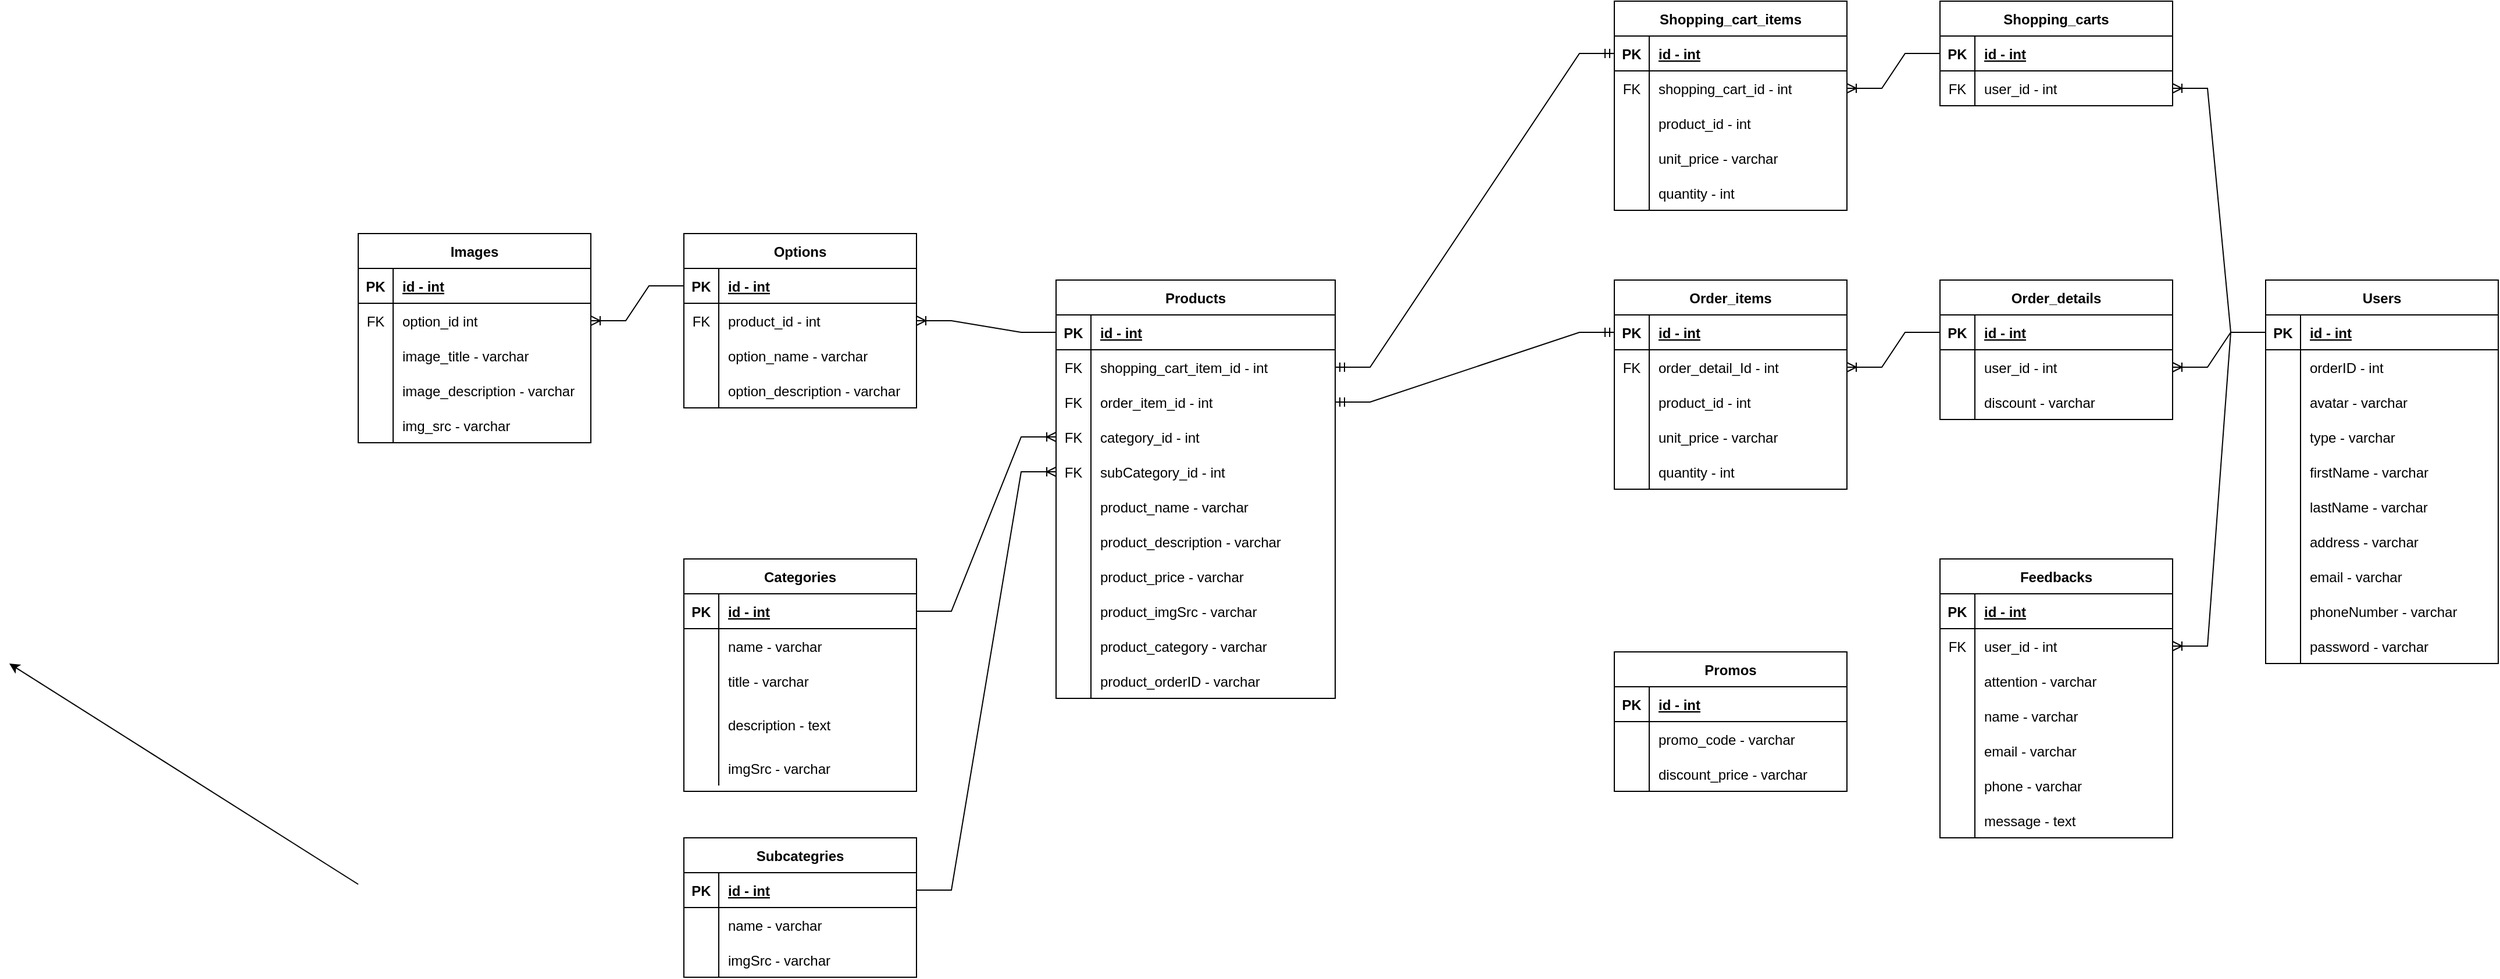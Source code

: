 <mxfile version="21.0.6" type="github">
  <diagram id="C5RBs43oDa-KdzZeNtuy" name="Page-1">
    <mxGraphModel dx="1687" dy="2280" grid="1" gridSize="10" guides="1" tooltips="1" connect="1" arrows="1" fold="1" page="1" pageScale="1" pageWidth="827" pageHeight="1169" math="0" shadow="0">
      <root>
        <mxCell id="WIyWlLk6GJQsqaUBKTNV-0" />
        <mxCell id="WIyWlLk6GJQsqaUBKTNV-1" parent="WIyWlLk6GJQsqaUBKTNV-0" />
        <mxCell id="weGsG4Guk15ztigSZ8if-3" value="" style="endArrow=classic;html=1;rounded=0;exitX=0.5;exitY=1;exitDx=0;exitDy=0;entryX=0.5;entryY=0;entryDx=0;entryDy=0;" parent="WIyWlLk6GJQsqaUBKTNV-1" source="weGsG4Guk15ztigSZ8if-2" edge="1">
          <mxGeometry width="50" height="50" relative="1" as="geometry">
            <mxPoint x="400" y="360" as="sourcePoint" />
            <mxPoint x="100" y="170" as="targetPoint" />
          </mxGeometry>
        </mxCell>
        <mxCell id="weGsG4Guk15ztigSZ8if-25" value="Users" style="shape=table;startSize=30;container=1;collapsible=1;childLayout=tableLayout;fixedRows=1;rowLines=0;fontStyle=1;align=center;resizeLast=1;" parent="WIyWlLk6GJQsqaUBKTNV-1" vertex="1">
          <mxGeometry x="2040" y="-160" width="200" height="330" as="geometry" />
        </mxCell>
        <mxCell id="weGsG4Guk15ztigSZ8if-26" value="" style="shape=tableRow;horizontal=0;startSize=0;swimlaneHead=0;swimlaneBody=0;fillColor=none;collapsible=0;dropTarget=0;points=[[0,0.5],[1,0.5]];portConstraint=eastwest;top=0;left=0;right=0;bottom=1;" parent="weGsG4Guk15ztigSZ8if-25" vertex="1">
          <mxGeometry y="30" width="200" height="30" as="geometry" />
        </mxCell>
        <mxCell id="weGsG4Guk15ztigSZ8if-27" value="PK" style="shape=partialRectangle;connectable=0;fillColor=none;top=0;left=0;bottom=0;right=0;fontStyle=1;overflow=hidden;" parent="weGsG4Guk15ztigSZ8if-26" vertex="1">
          <mxGeometry width="30" height="30" as="geometry">
            <mxRectangle width="30" height="30" as="alternateBounds" />
          </mxGeometry>
        </mxCell>
        <mxCell id="weGsG4Guk15ztigSZ8if-28" value="id - int" style="shape=partialRectangle;connectable=0;fillColor=none;top=0;left=0;bottom=0;right=0;align=left;spacingLeft=6;fontStyle=5;overflow=hidden;" parent="weGsG4Guk15ztigSZ8if-26" vertex="1">
          <mxGeometry x="30" width="170" height="30" as="geometry">
            <mxRectangle width="170" height="30" as="alternateBounds" />
          </mxGeometry>
        </mxCell>
        <mxCell id="weGsG4Guk15ztigSZ8if-29" value="" style="shape=tableRow;horizontal=0;startSize=0;swimlaneHead=0;swimlaneBody=0;fillColor=none;collapsible=0;dropTarget=0;points=[[0,0.5],[1,0.5]];portConstraint=eastwest;top=0;left=0;right=0;bottom=0;" parent="weGsG4Guk15ztigSZ8if-25" vertex="1">
          <mxGeometry y="60" width="200" height="30" as="geometry" />
        </mxCell>
        <mxCell id="weGsG4Guk15ztigSZ8if-30" value="" style="shape=partialRectangle;connectable=0;fillColor=none;top=0;left=0;bottom=0;right=0;editable=1;overflow=hidden;" parent="weGsG4Guk15ztigSZ8if-29" vertex="1">
          <mxGeometry width="30" height="30" as="geometry">
            <mxRectangle width="30" height="30" as="alternateBounds" />
          </mxGeometry>
        </mxCell>
        <mxCell id="weGsG4Guk15ztigSZ8if-31" value="orderID - int" style="shape=partialRectangle;connectable=0;fillColor=none;top=0;left=0;bottom=0;right=0;align=left;spacingLeft=6;overflow=hidden;" parent="weGsG4Guk15ztigSZ8if-29" vertex="1">
          <mxGeometry x="30" width="170" height="30" as="geometry">
            <mxRectangle width="170" height="30" as="alternateBounds" />
          </mxGeometry>
        </mxCell>
        <mxCell id="weGsG4Guk15ztigSZ8if-32" value="" style="shape=tableRow;horizontal=0;startSize=0;swimlaneHead=0;swimlaneBody=0;fillColor=none;collapsible=0;dropTarget=0;points=[[0,0.5],[1,0.5]];portConstraint=eastwest;top=0;left=0;right=0;bottom=0;" parent="weGsG4Guk15ztigSZ8if-25" vertex="1">
          <mxGeometry y="90" width="200" height="30" as="geometry" />
        </mxCell>
        <mxCell id="weGsG4Guk15ztigSZ8if-33" value="" style="shape=partialRectangle;connectable=0;fillColor=none;top=0;left=0;bottom=0;right=0;editable=1;overflow=hidden;" parent="weGsG4Guk15ztigSZ8if-32" vertex="1">
          <mxGeometry width="30" height="30" as="geometry">
            <mxRectangle width="30" height="30" as="alternateBounds" />
          </mxGeometry>
        </mxCell>
        <mxCell id="weGsG4Guk15ztigSZ8if-34" value="avatar - varchar" style="shape=partialRectangle;connectable=0;fillColor=none;top=0;left=0;bottom=0;right=0;align=left;spacingLeft=6;overflow=hidden;" parent="weGsG4Guk15ztigSZ8if-32" vertex="1">
          <mxGeometry x="30" width="170" height="30" as="geometry">
            <mxRectangle width="170" height="30" as="alternateBounds" />
          </mxGeometry>
        </mxCell>
        <mxCell id="weGsG4Guk15ztigSZ8if-35" value="" style="shape=tableRow;horizontal=0;startSize=0;swimlaneHead=0;swimlaneBody=0;fillColor=none;collapsible=0;dropTarget=0;points=[[0,0.5],[1,0.5]];portConstraint=eastwest;top=0;left=0;right=0;bottom=0;" parent="weGsG4Guk15ztigSZ8if-25" vertex="1">
          <mxGeometry y="120" width="200" height="30" as="geometry" />
        </mxCell>
        <mxCell id="weGsG4Guk15ztigSZ8if-36" value="" style="shape=partialRectangle;connectable=0;fillColor=none;top=0;left=0;bottom=0;right=0;editable=1;overflow=hidden;" parent="weGsG4Guk15ztigSZ8if-35" vertex="1">
          <mxGeometry width="30" height="30" as="geometry">
            <mxRectangle width="30" height="30" as="alternateBounds" />
          </mxGeometry>
        </mxCell>
        <mxCell id="weGsG4Guk15ztigSZ8if-37" value="type - varchar " style="shape=partialRectangle;connectable=0;fillColor=none;top=0;left=0;bottom=0;right=0;align=left;spacingLeft=6;overflow=hidden;" parent="weGsG4Guk15ztigSZ8if-35" vertex="1">
          <mxGeometry x="30" width="170" height="30" as="geometry">
            <mxRectangle width="170" height="30" as="alternateBounds" />
          </mxGeometry>
        </mxCell>
        <mxCell id="weGsG4Guk15ztigSZ8if-38" value="" style="shape=tableRow;horizontal=0;startSize=0;swimlaneHead=0;swimlaneBody=0;fillColor=none;collapsible=0;dropTarget=0;points=[[0,0.5],[1,0.5]];portConstraint=eastwest;top=0;left=0;right=0;bottom=0;" parent="weGsG4Guk15ztigSZ8if-25" vertex="1">
          <mxGeometry y="150" width="200" height="30" as="geometry" />
        </mxCell>
        <mxCell id="weGsG4Guk15ztigSZ8if-39" value="" style="shape=partialRectangle;connectable=0;fillColor=none;top=0;left=0;bottom=0;right=0;editable=1;overflow=hidden;" parent="weGsG4Guk15ztigSZ8if-38" vertex="1">
          <mxGeometry width="30" height="30" as="geometry">
            <mxRectangle width="30" height="30" as="alternateBounds" />
          </mxGeometry>
        </mxCell>
        <mxCell id="weGsG4Guk15ztigSZ8if-40" value="firstName - varchar " style="shape=partialRectangle;connectable=0;fillColor=none;top=0;left=0;bottom=0;right=0;align=left;spacingLeft=6;overflow=hidden;" parent="weGsG4Guk15ztigSZ8if-38" vertex="1">
          <mxGeometry x="30" width="170" height="30" as="geometry">
            <mxRectangle width="170" height="30" as="alternateBounds" />
          </mxGeometry>
        </mxCell>
        <mxCell id="weGsG4Guk15ztigSZ8if-41" value="" style="shape=tableRow;horizontal=0;startSize=0;swimlaneHead=0;swimlaneBody=0;fillColor=none;collapsible=0;dropTarget=0;points=[[0,0.5],[1,0.5]];portConstraint=eastwest;top=0;left=0;right=0;bottom=0;" parent="weGsG4Guk15ztigSZ8if-25" vertex="1">
          <mxGeometry y="180" width="200" height="30" as="geometry" />
        </mxCell>
        <mxCell id="weGsG4Guk15ztigSZ8if-42" value="" style="shape=partialRectangle;connectable=0;fillColor=none;top=0;left=0;bottom=0;right=0;editable=1;overflow=hidden;" parent="weGsG4Guk15ztigSZ8if-41" vertex="1">
          <mxGeometry width="30" height="30" as="geometry">
            <mxRectangle width="30" height="30" as="alternateBounds" />
          </mxGeometry>
        </mxCell>
        <mxCell id="weGsG4Guk15ztigSZ8if-43" value="lastName - varchar " style="shape=partialRectangle;connectable=0;fillColor=none;top=0;left=0;bottom=0;right=0;align=left;spacingLeft=6;overflow=hidden;" parent="weGsG4Guk15ztigSZ8if-41" vertex="1">
          <mxGeometry x="30" width="170" height="30" as="geometry">
            <mxRectangle width="170" height="30" as="alternateBounds" />
          </mxGeometry>
        </mxCell>
        <mxCell id="weGsG4Guk15ztigSZ8if-44" value="" style="shape=tableRow;horizontal=0;startSize=0;swimlaneHead=0;swimlaneBody=0;fillColor=none;collapsible=0;dropTarget=0;points=[[0,0.5],[1,0.5]];portConstraint=eastwest;top=0;left=0;right=0;bottom=0;" parent="weGsG4Guk15ztigSZ8if-25" vertex="1">
          <mxGeometry y="210" width="200" height="30" as="geometry" />
        </mxCell>
        <mxCell id="weGsG4Guk15ztigSZ8if-45" value="" style="shape=partialRectangle;connectable=0;fillColor=none;top=0;left=0;bottom=0;right=0;editable=1;overflow=hidden;" parent="weGsG4Guk15ztigSZ8if-44" vertex="1">
          <mxGeometry width="30" height="30" as="geometry">
            <mxRectangle width="30" height="30" as="alternateBounds" />
          </mxGeometry>
        </mxCell>
        <mxCell id="weGsG4Guk15ztigSZ8if-46" value="address - varchar " style="shape=partialRectangle;connectable=0;fillColor=none;top=0;left=0;bottom=0;right=0;align=left;spacingLeft=6;overflow=hidden;" parent="weGsG4Guk15ztigSZ8if-44" vertex="1">
          <mxGeometry x="30" width="170" height="30" as="geometry">
            <mxRectangle width="170" height="30" as="alternateBounds" />
          </mxGeometry>
        </mxCell>
        <mxCell id="weGsG4Guk15ztigSZ8if-47" value="" style="shape=tableRow;horizontal=0;startSize=0;swimlaneHead=0;swimlaneBody=0;fillColor=none;collapsible=0;dropTarget=0;points=[[0,0.5],[1,0.5]];portConstraint=eastwest;top=0;left=0;right=0;bottom=0;" parent="weGsG4Guk15ztigSZ8if-25" vertex="1">
          <mxGeometry y="240" width="200" height="30" as="geometry" />
        </mxCell>
        <mxCell id="weGsG4Guk15ztigSZ8if-48" value="" style="shape=partialRectangle;connectable=0;fillColor=none;top=0;left=0;bottom=0;right=0;editable=1;overflow=hidden;" parent="weGsG4Guk15ztigSZ8if-47" vertex="1">
          <mxGeometry width="30" height="30" as="geometry">
            <mxRectangle width="30" height="30" as="alternateBounds" />
          </mxGeometry>
        </mxCell>
        <mxCell id="weGsG4Guk15ztigSZ8if-49" value="email - varchar " style="shape=partialRectangle;connectable=0;fillColor=none;top=0;left=0;bottom=0;right=0;align=left;spacingLeft=6;overflow=hidden;" parent="weGsG4Guk15ztigSZ8if-47" vertex="1">
          <mxGeometry x="30" width="170" height="30" as="geometry">
            <mxRectangle width="170" height="30" as="alternateBounds" />
          </mxGeometry>
        </mxCell>
        <mxCell id="weGsG4Guk15ztigSZ8if-50" value="" style="shape=tableRow;horizontal=0;startSize=0;swimlaneHead=0;swimlaneBody=0;fillColor=none;collapsible=0;dropTarget=0;points=[[0,0.5],[1,0.5]];portConstraint=eastwest;top=0;left=0;right=0;bottom=0;" parent="weGsG4Guk15ztigSZ8if-25" vertex="1">
          <mxGeometry y="270" width="200" height="30" as="geometry" />
        </mxCell>
        <mxCell id="weGsG4Guk15ztigSZ8if-51" value="" style="shape=partialRectangle;connectable=0;fillColor=none;top=0;left=0;bottom=0;right=0;editable=1;overflow=hidden;" parent="weGsG4Guk15ztigSZ8if-50" vertex="1">
          <mxGeometry width="30" height="30" as="geometry">
            <mxRectangle width="30" height="30" as="alternateBounds" />
          </mxGeometry>
        </mxCell>
        <mxCell id="weGsG4Guk15ztigSZ8if-52" value="phoneNumber - varchar " style="shape=partialRectangle;connectable=0;fillColor=none;top=0;left=0;bottom=0;right=0;align=left;spacingLeft=6;overflow=hidden;" parent="weGsG4Guk15ztigSZ8if-50" vertex="1">
          <mxGeometry x="30" width="170" height="30" as="geometry">
            <mxRectangle width="170" height="30" as="alternateBounds" />
          </mxGeometry>
        </mxCell>
        <mxCell id="weGsG4Guk15ztigSZ8if-53" value="" style="shape=tableRow;horizontal=0;startSize=0;swimlaneHead=0;swimlaneBody=0;fillColor=none;collapsible=0;dropTarget=0;points=[[0,0.5],[1,0.5]];portConstraint=eastwest;top=0;left=0;right=0;bottom=0;" parent="weGsG4Guk15ztigSZ8if-25" vertex="1">
          <mxGeometry y="300" width="200" height="30" as="geometry" />
        </mxCell>
        <mxCell id="weGsG4Guk15ztigSZ8if-54" value="" style="shape=partialRectangle;connectable=0;fillColor=none;top=0;left=0;bottom=0;right=0;editable=1;overflow=hidden;" parent="weGsG4Guk15ztigSZ8if-53" vertex="1">
          <mxGeometry width="30" height="30" as="geometry">
            <mxRectangle width="30" height="30" as="alternateBounds" />
          </mxGeometry>
        </mxCell>
        <mxCell id="weGsG4Guk15ztigSZ8if-55" value="password - varchar " style="shape=partialRectangle;connectable=0;fillColor=none;top=0;left=0;bottom=0;right=0;align=left;spacingLeft=6;overflow=hidden;" parent="weGsG4Guk15ztigSZ8if-53" vertex="1">
          <mxGeometry x="30" width="170" height="30" as="geometry">
            <mxRectangle width="170" height="30" as="alternateBounds" />
          </mxGeometry>
        </mxCell>
        <mxCell id="weGsG4Guk15ztigSZ8if-56" value="Categories" style="shape=table;startSize=30;container=1;collapsible=1;childLayout=tableLayout;fixedRows=1;rowLines=0;fontStyle=1;align=center;resizeLast=1;" parent="WIyWlLk6GJQsqaUBKTNV-1" vertex="1">
          <mxGeometry x="680" y="80" width="200" height="200" as="geometry" />
        </mxCell>
        <mxCell id="weGsG4Guk15ztigSZ8if-57" value="" style="shape=tableRow;horizontal=0;startSize=0;swimlaneHead=0;swimlaneBody=0;fillColor=none;collapsible=0;dropTarget=0;points=[[0,0.5],[1,0.5]];portConstraint=eastwest;top=0;left=0;right=0;bottom=1;" parent="weGsG4Guk15ztigSZ8if-56" vertex="1">
          <mxGeometry y="30" width="200" height="30" as="geometry" />
        </mxCell>
        <mxCell id="weGsG4Guk15ztigSZ8if-58" value="PK" style="shape=partialRectangle;connectable=0;fillColor=none;top=0;left=0;bottom=0;right=0;fontStyle=1;overflow=hidden;" parent="weGsG4Guk15ztigSZ8if-57" vertex="1">
          <mxGeometry width="30" height="30" as="geometry">
            <mxRectangle width="30" height="30" as="alternateBounds" />
          </mxGeometry>
        </mxCell>
        <mxCell id="weGsG4Guk15ztigSZ8if-59" value="id - int" style="shape=partialRectangle;connectable=0;fillColor=none;top=0;left=0;bottom=0;right=0;align=left;spacingLeft=6;fontStyle=5;overflow=hidden;" parent="weGsG4Guk15ztigSZ8if-57" vertex="1">
          <mxGeometry x="30" width="170" height="30" as="geometry">
            <mxRectangle width="170" height="30" as="alternateBounds" />
          </mxGeometry>
        </mxCell>
        <mxCell id="weGsG4Guk15ztigSZ8if-60" value="" style="shape=tableRow;horizontal=0;startSize=0;swimlaneHead=0;swimlaneBody=0;fillColor=none;collapsible=0;dropTarget=0;points=[[0,0.5],[1,0.5]];portConstraint=eastwest;top=0;left=0;right=0;bottom=0;" parent="weGsG4Guk15ztigSZ8if-56" vertex="1">
          <mxGeometry y="60" width="200" height="30" as="geometry" />
        </mxCell>
        <mxCell id="weGsG4Guk15ztigSZ8if-61" value="" style="shape=partialRectangle;connectable=0;fillColor=none;top=0;left=0;bottom=0;right=0;editable=1;overflow=hidden;" parent="weGsG4Guk15ztigSZ8if-60" vertex="1">
          <mxGeometry width="30" height="30" as="geometry">
            <mxRectangle width="30" height="30" as="alternateBounds" />
          </mxGeometry>
        </mxCell>
        <mxCell id="weGsG4Guk15ztigSZ8if-62" value="name - varchar    " style="shape=partialRectangle;connectable=0;fillColor=none;top=0;left=0;bottom=0;right=0;align=left;spacingLeft=6;overflow=hidden;" parent="weGsG4Guk15ztigSZ8if-60" vertex="1">
          <mxGeometry x="30" width="170" height="30" as="geometry">
            <mxRectangle width="170" height="30" as="alternateBounds" />
          </mxGeometry>
        </mxCell>
        <mxCell id="weGsG4Guk15ztigSZ8if-75" value="" style="shape=tableRow;horizontal=0;startSize=0;swimlaneHead=0;swimlaneBody=0;fillColor=none;collapsible=0;dropTarget=0;points=[[0,0.5],[1,0.5]];portConstraint=eastwest;top=0;left=0;right=0;bottom=0;" parent="weGsG4Guk15ztigSZ8if-56" vertex="1">
          <mxGeometry y="90" width="200" height="30" as="geometry" />
        </mxCell>
        <mxCell id="weGsG4Guk15ztigSZ8if-76" value="" style="shape=partialRectangle;connectable=0;fillColor=none;top=0;left=0;bottom=0;right=0;editable=1;overflow=hidden;" parent="weGsG4Guk15ztigSZ8if-75" vertex="1">
          <mxGeometry width="30" height="30" as="geometry">
            <mxRectangle width="30" height="30" as="alternateBounds" />
          </mxGeometry>
        </mxCell>
        <mxCell id="weGsG4Guk15ztigSZ8if-77" value="title - varchar " style="shape=partialRectangle;connectable=0;fillColor=none;top=0;left=0;bottom=0;right=0;align=left;spacingLeft=6;overflow=hidden;" parent="weGsG4Guk15ztigSZ8if-75" vertex="1">
          <mxGeometry x="30" width="170" height="30" as="geometry">
            <mxRectangle width="170" height="30" as="alternateBounds" />
          </mxGeometry>
        </mxCell>
        <mxCell id="weGsG4Guk15ztigSZ8if-78" value="" style="shape=tableRow;horizontal=0;startSize=0;swimlaneHead=0;swimlaneBody=0;fillColor=none;collapsible=0;dropTarget=0;points=[[0,0.5],[1,0.5]];portConstraint=eastwest;top=0;left=0;right=0;bottom=0;" parent="weGsG4Guk15ztigSZ8if-56" vertex="1">
          <mxGeometry y="120" width="200" height="45" as="geometry" />
        </mxCell>
        <mxCell id="weGsG4Guk15ztigSZ8if-79" value="" style="shape=partialRectangle;connectable=0;fillColor=none;top=0;left=0;bottom=0;right=0;editable=1;overflow=hidden;" parent="weGsG4Guk15ztigSZ8if-78" vertex="1">
          <mxGeometry width="30" height="45" as="geometry">
            <mxRectangle width="30" height="45" as="alternateBounds" />
          </mxGeometry>
        </mxCell>
        <mxCell id="weGsG4Guk15ztigSZ8if-80" value="description - text " style="shape=partialRectangle;connectable=0;fillColor=none;top=0;left=0;bottom=0;right=0;align=left;spacingLeft=6;overflow=hidden;" parent="weGsG4Guk15ztigSZ8if-78" vertex="1">
          <mxGeometry x="30" width="170" height="45" as="geometry">
            <mxRectangle width="170" height="45" as="alternateBounds" />
          </mxGeometry>
        </mxCell>
        <mxCell id="weGsG4Guk15ztigSZ8if-81" value="" style="shape=tableRow;horizontal=0;startSize=0;swimlaneHead=0;swimlaneBody=0;fillColor=none;collapsible=0;dropTarget=0;points=[[0,0.5],[1,0.5]];portConstraint=eastwest;top=0;left=0;right=0;bottom=0;" parent="weGsG4Guk15ztigSZ8if-56" vertex="1">
          <mxGeometry y="165" width="200" height="30" as="geometry" />
        </mxCell>
        <mxCell id="weGsG4Guk15ztigSZ8if-82" value="" style="shape=partialRectangle;connectable=0;fillColor=none;top=0;left=0;bottom=0;right=0;editable=1;overflow=hidden;" parent="weGsG4Guk15ztigSZ8if-81" vertex="1">
          <mxGeometry width="30" height="30" as="geometry">
            <mxRectangle width="30" height="30" as="alternateBounds" />
          </mxGeometry>
        </mxCell>
        <mxCell id="weGsG4Guk15ztigSZ8if-83" value="imgSrc - varchar" style="shape=partialRectangle;connectable=0;fillColor=none;top=0;left=0;bottom=0;right=0;align=left;spacingLeft=6;overflow=hidden;" parent="weGsG4Guk15ztigSZ8if-81" vertex="1">
          <mxGeometry x="30" width="170" height="30" as="geometry">
            <mxRectangle width="170" height="30" as="alternateBounds" />
          </mxGeometry>
        </mxCell>
        <mxCell id="pbuK79_iq33DM5QAvoGD-0" value="Feedbacks" style="shape=table;startSize=30;container=1;collapsible=1;childLayout=tableLayout;fixedRows=1;rowLines=0;fontStyle=1;align=center;resizeLast=1;" parent="WIyWlLk6GJQsqaUBKTNV-1" vertex="1">
          <mxGeometry x="1760" y="80" width="200" height="240" as="geometry" />
        </mxCell>
        <mxCell id="pbuK79_iq33DM5QAvoGD-1" value="" style="shape=tableRow;horizontal=0;startSize=0;swimlaneHead=0;swimlaneBody=0;fillColor=none;collapsible=0;dropTarget=0;points=[[0,0.5],[1,0.5]];portConstraint=eastwest;top=0;left=0;right=0;bottom=1;" parent="pbuK79_iq33DM5QAvoGD-0" vertex="1">
          <mxGeometry y="30" width="200" height="30" as="geometry" />
        </mxCell>
        <mxCell id="pbuK79_iq33DM5QAvoGD-2" value="PK" style="shape=partialRectangle;connectable=0;fillColor=none;top=0;left=0;bottom=0;right=0;fontStyle=1;overflow=hidden;" parent="pbuK79_iq33DM5QAvoGD-1" vertex="1">
          <mxGeometry width="30" height="30" as="geometry">
            <mxRectangle width="30" height="30" as="alternateBounds" />
          </mxGeometry>
        </mxCell>
        <mxCell id="pbuK79_iq33DM5QAvoGD-3" value="id - int" style="shape=partialRectangle;connectable=0;fillColor=none;top=0;left=0;bottom=0;right=0;align=left;spacingLeft=6;fontStyle=5;overflow=hidden;" parent="pbuK79_iq33DM5QAvoGD-1" vertex="1">
          <mxGeometry x="30" width="170" height="30" as="geometry">
            <mxRectangle width="170" height="30" as="alternateBounds" />
          </mxGeometry>
        </mxCell>
        <mxCell id="tPpD1K8ym7hXIyUdJnyE-45" value="" style="shape=tableRow;horizontal=0;startSize=0;swimlaneHead=0;swimlaneBody=0;fillColor=none;collapsible=0;dropTarget=0;points=[[0,0.5],[1,0.5]];portConstraint=eastwest;top=0;left=0;right=0;bottom=0;" vertex="1" parent="pbuK79_iq33DM5QAvoGD-0">
          <mxGeometry y="60" width="200" height="30" as="geometry" />
        </mxCell>
        <mxCell id="tPpD1K8ym7hXIyUdJnyE-46" value="FK" style="shape=partialRectangle;connectable=0;fillColor=none;top=0;left=0;bottom=0;right=0;editable=1;overflow=hidden;" vertex="1" parent="tPpD1K8ym7hXIyUdJnyE-45">
          <mxGeometry width="30" height="30" as="geometry">
            <mxRectangle width="30" height="30" as="alternateBounds" />
          </mxGeometry>
        </mxCell>
        <mxCell id="tPpD1K8ym7hXIyUdJnyE-47" value="user_id - int" style="shape=partialRectangle;connectable=0;fillColor=none;top=0;left=0;bottom=0;right=0;align=left;spacingLeft=6;overflow=hidden;" vertex="1" parent="tPpD1K8ym7hXIyUdJnyE-45">
          <mxGeometry x="30" width="170" height="30" as="geometry">
            <mxRectangle width="170" height="30" as="alternateBounds" />
          </mxGeometry>
        </mxCell>
        <mxCell id="pbuK79_iq33DM5QAvoGD-4" value="" style="shape=tableRow;horizontal=0;startSize=0;swimlaneHead=0;swimlaneBody=0;fillColor=none;collapsible=0;dropTarget=0;points=[[0,0.5],[1,0.5]];portConstraint=eastwest;top=0;left=0;right=0;bottom=0;" parent="pbuK79_iq33DM5QAvoGD-0" vertex="1">
          <mxGeometry y="90" width="200" height="30" as="geometry" />
        </mxCell>
        <mxCell id="pbuK79_iq33DM5QAvoGD-5" value="" style="shape=partialRectangle;connectable=0;fillColor=none;top=0;left=0;bottom=0;right=0;editable=1;overflow=hidden;" parent="pbuK79_iq33DM5QAvoGD-4" vertex="1">
          <mxGeometry width="30" height="30" as="geometry">
            <mxRectangle width="30" height="30" as="alternateBounds" />
          </mxGeometry>
        </mxCell>
        <mxCell id="pbuK79_iq33DM5QAvoGD-6" value="attention - varchar    " style="shape=partialRectangle;connectable=0;fillColor=none;top=0;left=0;bottom=0;right=0;align=left;spacingLeft=6;overflow=hidden;" parent="pbuK79_iq33DM5QAvoGD-4" vertex="1">
          <mxGeometry x="30" width="170" height="30" as="geometry">
            <mxRectangle width="170" height="30" as="alternateBounds" />
          </mxGeometry>
        </mxCell>
        <mxCell id="pbuK79_iq33DM5QAvoGD-7" value="" style="shape=tableRow;horizontal=0;startSize=0;swimlaneHead=0;swimlaneBody=0;fillColor=none;collapsible=0;dropTarget=0;points=[[0,0.5],[1,0.5]];portConstraint=eastwest;top=0;left=0;right=0;bottom=0;" parent="pbuK79_iq33DM5QAvoGD-0" vertex="1">
          <mxGeometry y="120" width="200" height="30" as="geometry" />
        </mxCell>
        <mxCell id="pbuK79_iq33DM5QAvoGD-8" value="" style="shape=partialRectangle;connectable=0;fillColor=none;top=0;left=0;bottom=0;right=0;editable=1;overflow=hidden;" parent="pbuK79_iq33DM5QAvoGD-7" vertex="1">
          <mxGeometry width="30" height="30" as="geometry">
            <mxRectangle width="30" height="30" as="alternateBounds" />
          </mxGeometry>
        </mxCell>
        <mxCell id="pbuK79_iq33DM5QAvoGD-9" value="name - varchar " style="shape=partialRectangle;connectable=0;fillColor=none;top=0;left=0;bottom=0;right=0;align=left;spacingLeft=6;overflow=hidden;" parent="pbuK79_iq33DM5QAvoGD-7" vertex="1">
          <mxGeometry x="30" width="170" height="30" as="geometry">
            <mxRectangle width="170" height="30" as="alternateBounds" />
          </mxGeometry>
        </mxCell>
        <mxCell id="pbuK79_iq33DM5QAvoGD-10" value="" style="shape=tableRow;horizontal=0;startSize=0;swimlaneHead=0;swimlaneBody=0;fillColor=none;collapsible=0;dropTarget=0;points=[[0,0.5],[1,0.5]];portConstraint=eastwest;top=0;left=0;right=0;bottom=0;" parent="pbuK79_iq33DM5QAvoGD-0" vertex="1">
          <mxGeometry y="150" width="200" height="30" as="geometry" />
        </mxCell>
        <mxCell id="pbuK79_iq33DM5QAvoGD-11" value="" style="shape=partialRectangle;connectable=0;fillColor=none;top=0;left=0;bottom=0;right=0;editable=1;overflow=hidden;" parent="pbuK79_iq33DM5QAvoGD-10" vertex="1">
          <mxGeometry width="30" height="30" as="geometry">
            <mxRectangle width="30" height="30" as="alternateBounds" />
          </mxGeometry>
        </mxCell>
        <mxCell id="pbuK79_iq33DM5QAvoGD-12" value="email - varchar" style="shape=partialRectangle;connectable=0;fillColor=none;top=0;left=0;bottom=0;right=0;align=left;spacingLeft=6;overflow=hidden;" parent="pbuK79_iq33DM5QAvoGD-10" vertex="1">
          <mxGeometry x="30" width="170" height="30" as="geometry">
            <mxRectangle width="170" height="30" as="alternateBounds" />
          </mxGeometry>
        </mxCell>
        <mxCell id="pbuK79_iq33DM5QAvoGD-13" value="" style="shape=tableRow;horizontal=0;startSize=0;swimlaneHead=0;swimlaneBody=0;fillColor=none;collapsible=0;dropTarget=0;points=[[0,0.5],[1,0.5]];portConstraint=eastwest;top=0;left=0;right=0;bottom=0;" parent="pbuK79_iq33DM5QAvoGD-0" vertex="1">
          <mxGeometry y="180" width="200" height="30" as="geometry" />
        </mxCell>
        <mxCell id="pbuK79_iq33DM5QAvoGD-14" value="" style="shape=partialRectangle;connectable=0;fillColor=none;top=0;left=0;bottom=0;right=0;editable=1;overflow=hidden;" parent="pbuK79_iq33DM5QAvoGD-13" vertex="1">
          <mxGeometry width="30" height="30" as="geometry">
            <mxRectangle width="30" height="30" as="alternateBounds" />
          </mxGeometry>
        </mxCell>
        <mxCell id="pbuK79_iq33DM5QAvoGD-15" value="phone - varchar" style="shape=partialRectangle;connectable=0;fillColor=none;top=0;left=0;bottom=0;right=0;align=left;spacingLeft=6;overflow=hidden;" parent="pbuK79_iq33DM5QAvoGD-13" vertex="1">
          <mxGeometry x="30" width="170" height="30" as="geometry">
            <mxRectangle width="170" height="30" as="alternateBounds" />
          </mxGeometry>
        </mxCell>
        <mxCell id="pbuK79_iq33DM5QAvoGD-16" value="" style="shape=tableRow;horizontal=0;startSize=0;swimlaneHead=0;swimlaneBody=0;fillColor=none;collapsible=0;dropTarget=0;points=[[0,0.5],[1,0.5]];portConstraint=eastwest;top=0;left=0;right=0;bottom=0;" parent="pbuK79_iq33DM5QAvoGD-0" vertex="1">
          <mxGeometry y="210" width="200" height="30" as="geometry" />
        </mxCell>
        <mxCell id="pbuK79_iq33DM5QAvoGD-17" value="" style="shape=partialRectangle;connectable=0;fillColor=none;top=0;left=0;bottom=0;right=0;editable=1;overflow=hidden;" parent="pbuK79_iq33DM5QAvoGD-16" vertex="1">
          <mxGeometry width="30" height="30" as="geometry">
            <mxRectangle width="30" height="30" as="alternateBounds" />
          </mxGeometry>
        </mxCell>
        <mxCell id="pbuK79_iq33DM5QAvoGD-18" value="message - text" style="shape=partialRectangle;connectable=0;fillColor=none;top=0;left=0;bottom=0;right=0;align=left;spacingLeft=6;overflow=hidden;" parent="pbuK79_iq33DM5QAvoGD-16" vertex="1">
          <mxGeometry x="30" width="170" height="30" as="geometry">
            <mxRectangle width="170" height="30" as="alternateBounds" />
          </mxGeometry>
        </mxCell>
        <mxCell id="pbuK79_iq33DM5QAvoGD-66" value="Order_details" style="shape=table;startSize=30;container=1;collapsible=1;childLayout=tableLayout;fixedRows=1;rowLines=0;fontStyle=1;align=center;resizeLast=1;" parent="WIyWlLk6GJQsqaUBKTNV-1" vertex="1">
          <mxGeometry x="1760" y="-160" width="200" height="120" as="geometry" />
        </mxCell>
        <mxCell id="pbuK79_iq33DM5QAvoGD-67" value="" style="shape=tableRow;horizontal=0;startSize=0;swimlaneHead=0;swimlaneBody=0;fillColor=none;collapsible=0;dropTarget=0;points=[[0,0.5],[1,0.5]];portConstraint=eastwest;top=0;left=0;right=0;bottom=1;" parent="pbuK79_iq33DM5QAvoGD-66" vertex="1">
          <mxGeometry y="30" width="200" height="30" as="geometry" />
        </mxCell>
        <mxCell id="pbuK79_iq33DM5QAvoGD-68" value="PK" style="shape=partialRectangle;connectable=0;fillColor=none;top=0;left=0;bottom=0;right=0;fontStyle=1;overflow=hidden;" parent="pbuK79_iq33DM5QAvoGD-67" vertex="1">
          <mxGeometry width="30" height="30" as="geometry">
            <mxRectangle width="30" height="30" as="alternateBounds" />
          </mxGeometry>
        </mxCell>
        <mxCell id="pbuK79_iq33DM5QAvoGD-69" value="id - int" style="shape=partialRectangle;connectable=0;fillColor=none;top=0;left=0;bottom=0;right=0;align=left;spacingLeft=6;fontStyle=5;overflow=hidden;" parent="pbuK79_iq33DM5QAvoGD-67" vertex="1">
          <mxGeometry x="30" width="170" height="30" as="geometry">
            <mxRectangle width="170" height="30" as="alternateBounds" />
          </mxGeometry>
        </mxCell>
        <mxCell id="pbuK79_iq33DM5QAvoGD-70" value="" style="shape=tableRow;horizontal=0;startSize=0;swimlaneHead=0;swimlaneBody=0;fillColor=none;collapsible=0;dropTarget=0;points=[[0,0.5],[1,0.5]];portConstraint=eastwest;top=0;left=0;right=0;bottom=0;" parent="pbuK79_iq33DM5QAvoGD-66" vertex="1">
          <mxGeometry y="60" width="200" height="30" as="geometry" />
        </mxCell>
        <mxCell id="pbuK79_iq33DM5QAvoGD-71" value="" style="shape=partialRectangle;connectable=0;fillColor=none;top=0;left=0;bottom=0;right=0;editable=1;overflow=hidden;" parent="pbuK79_iq33DM5QAvoGD-70" vertex="1">
          <mxGeometry width="30" height="30" as="geometry">
            <mxRectangle width="30" height="30" as="alternateBounds" />
          </mxGeometry>
        </mxCell>
        <mxCell id="pbuK79_iq33DM5QAvoGD-72" value="user_id - int" style="shape=partialRectangle;connectable=0;fillColor=none;top=0;left=0;bottom=0;right=0;align=left;spacingLeft=6;overflow=hidden;" parent="pbuK79_iq33DM5QAvoGD-70" vertex="1">
          <mxGeometry x="30" width="170" height="30" as="geometry">
            <mxRectangle width="170" height="30" as="alternateBounds" />
          </mxGeometry>
        </mxCell>
        <mxCell id="pbuK79_iq33DM5QAvoGD-82" value="" style="shape=tableRow;horizontal=0;startSize=0;swimlaneHead=0;swimlaneBody=0;fillColor=none;collapsible=0;dropTarget=0;points=[[0,0.5],[1,0.5]];portConstraint=eastwest;top=0;left=0;right=0;bottom=0;" parent="pbuK79_iq33DM5QAvoGD-66" vertex="1">
          <mxGeometry y="90" width="200" height="30" as="geometry" />
        </mxCell>
        <mxCell id="pbuK79_iq33DM5QAvoGD-83" value="" style="shape=partialRectangle;connectable=0;fillColor=none;top=0;left=0;bottom=0;right=0;editable=1;overflow=hidden;" parent="pbuK79_iq33DM5QAvoGD-82" vertex="1">
          <mxGeometry width="30" height="30" as="geometry">
            <mxRectangle width="30" height="30" as="alternateBounds" />
          </mxGeometry>
        </mxCell>
        <mxCell id="pbuK79_iq33DM5QAvoGD-84" value="discount - varchar" style="shape=partialRectangle;connectable=0;fillColor=none;top=0;left=0;bottom=0;right=0;align=left;spacingLeft=6;overflow=hidden;" parent="pbuK79_iq33DM5QAvoGD-82" vertex="1">
          <mxGeometry x="30" width="170" height="30" as="geometry">
            <mxRectangle width="170" height="30" as="alternateBounds" />
          </mxGeometry>
        </mxCell>
        <mxCell id="pbuK79_iq33DM5QAvoGD-85" value="Products" style="shape=table;startSize=30;container=1;collapsible=1;childLayout=tableLayout;fixedRows=1;rowLines=0;fontStyle=1;align=center;resizeLast=1;" parent="WIyWlLk6GJQsqaUBKTNV-1" vertex="1">
          <mxGeometry x="1000" y="-160" width="240" height="360" as="geometry" />
        </mxCell>
        <mxCell id="pbuK79_iq33DM5QAvoGD-86" value="" style="shape=tableRow;horizontal=0;startSize=0;swimlaneHead=0;swimlaneBody=0;fillColor=none;collapsible=0;dropTarget=0;points=[[0,0.5],[1,0.5]];portConstraint=eastwest;top=0;left=0;right=0;bottom=1;" parent="pbuK79_iq33DM5QAvoGD-85" vertex="1">
          <mxGeometry y="30" width="240" height="30" as="geometry" />
        </mxCell>
        <mxCell id="pbuK79_iq33DM5QAvoGD-87" value="PK" style="shape=partialRectangle;connectable=0;fillColor=none;top=0;left=0;bottom=0;right=0;fontStyle=1;overflow=hidden;" parent="pbuK79_iq33DM5QAvoGD-86" vertex="1">
          <mxGeometry width="30" height="30" as="geometry">
            <mxRectangle width="30" height="30" as="alternateBounds" />
          </mxGeometry>
        </mxCell>
        <mxCell id="pbuK79_iq33DM5QAvoGD-88" value="id - int" style="shape=partialRectangle;connectable=0;fillColor=none;top=0;left=0;bottom=0;right=0;align=left;spacingLeft=6;fontStyle=5;overflow=hidden;" parent="pbuK79_iq33DM5QAvoGD-86" vertex="1">
          <mxGeometry x="30" width="210" height="30" as="geometry">
            <mxRectangle width="210" height="30" as="alternateBounds" />
          </mxGeometry>
        </mxCell>
        <mxCell id="tPpD1K8ym7hXIyUdJnyE-4" value="" style="shape=tableRow;horizontal=0;startSize=0;swimlaneHead=0;swimlaneBody=0;fillColor=none;collapsible=0;dropTarget=0;points=[[0,0.5],[1,0.5]];portConstraint=eastwest;top=0;left=0;right=0;bottom=0;" vertex="1" parent="pbuK79_iq33DM5QAvoGD-85">
          <mxGeometry y="60" width="240" height="30" as="geometry" />
        </mxCell>
        <mxCell id="tPpD1K8ym7hXIyUdJnyE-5" value="FK" style="shape=partialRectangle;connectable=0;fillColor=none;top=0;left=0;bottom=0;right=0;editable=1;overflow=hidden;" vertex="1" parent="tPpD1K8ym7hXIyUdJnyE-4">
          <mxGeometry width="30" height="30" as="geometry">
            <mxRectangle width="30" height="30" as="alternateBounds" />
          </mxGeometry>
        </mxCell>
        <mxCell id="tPpD1K8ym7hXIyUdJnyE-6" value="shopping_cart_item_id - int" style="shape=partialRectangle;connectable=0;fillColor=none;top=0;left=0;bottom=0;right=0;align=left;spacingLeft=6;overflow=hidden;" vertex="1" parent="tPpD1K8ym7hXIyUdJnyE-4">
          <mxGeometry x="30" width="210" height="30" as="geometry">
            <mxRectangle width="210" height="30" as="alternateBounds" />
          </mxGeometry>
        </mxCell>
        <mxCell id="tPpD1K8ym7hXIyUdJnyE-0" value="" style="shape=tableRow;horizontal=0;startSize=0;swimlaneHead=0;swimlaneBody=0;fillColor=none;collapsible=0;dropTarget=0;points=[[0,0.5],[1,0.5]];portConstraint=eastwest;top=0;left=0;right=0;bottom=0;" vertex="1" parent="pbuK79_iq33DM5QAvoGD-85">
          <mxGeometry y="90" width="240" height="30" as="geometry" />
        </mxCell>
        <mxCell id="tPpD1K8ym7hXIyUdJnyE-1" value="FK" style="shape=partialRectangle;connectable=0;fillColor=none;top=0;left=0;bottom=0;right=0;editable=1;overflow=hidden;" vertex="1" parent="tPpD1K8ym7hXIyUdJnyE-0">
          <mxGeometry width="30" height="30" as="geometry">
            <mxRectangle width="30" height="30" as="alternateBounds" />
          </mxGeometry>
        </mxCell>
        <mxCell id="tPpD1K8ym7hXIyUdJnyE-2" value="order_item_id - int" style="shape=partialRectangle;connectable=0;fillColor=none;top=0;left=0;bottom=0;right=0;align=left;spacingLeft=6;overflow=hidden;" vertex="1" parent="tPpD1K8ym7hXIyUdJnyE-0">
          <mxGeometry x="30" width="210" height="30" as="geometry">
            <mxRectangle width="210" height="30" as="alternateBounds" />
          </mxGeometry>
        </mxCell>
        <mxCell id="pbuK79_iq33DM5QAvoGD-183" value="" style="shape=tableRow;horizontal=0;startSize=0;swimlaneHead=0;swimlaneBody=0;fillColor=none;collapsible=0;dropTarget=0;points=[[0,0.5],[1,0.5]];portConstraint=eastwest;top=0;left=0;right=0;bottom=0;" parent="pbuK79_iq33DM5QAvoGD-85" vertex="1">
          <mxGeometry y="120" width="240" height="30" as="geometry" />
        </mxCell>
        <mxCell id="pbuK79_iq33DM5QAvoGD-184" value="FK" style="shape=partialRectangle;connectable=0;fillColor=none;top=0;left=0;bottom=0;right=0;editable=1;overflow=hidden;" parent="pbuK79_iq33DM5QAvoGD-183" vertex="1">
          <mxGeometry width="30" height="30" as="geometry">
            <mxRectangle width="30" height="30" as="alternateBounds" />
          </mxGeometry>
        </mxCell>
        <mxCell id="pbuK79_iq33DM5QAvoGD-185" value="category_id - int" style="shape=partialRectangle;connectable=0;fillColor=none;top=0;left=0;bottom=0;right=0;align=left;spacingLeft=6;overflow=hidden;" parent="pbuK79_iq33DM5QAvoGD-183" vertex="1">
          <mxGeometry x="30" width="210" height="30" as="geometry">
            <mxRectangle width="210" height="30" as="alternateBounds" />
          </mxGeometry>
        </mxCell>
        <mxCell id="pbuK79_iq33DM5QAvoGD-187" value="" style="shape=tableRow;horizontal=0;startSize=0;swimlaneHead=0;swimlaneBody=0;fillColor=none;collapsible=0;dropTarget=0;points=[[0,0.5],[1,0.5]];portConstraint=eastwest;top=0;left=0;right=0;bottom=0;" parent="pbuK79_iq33DM5QAvoGD-85" vertex="1">
          <mxGeometry y="150" width="240" height="30" as="geometry" />
        </mxCell>
        <mxCell id="pbuK79_iq33DM5QAvoGD-188" value="FK" style="shape=partialRectangle;connectable=0;fillColor=none;top=0;left=0;bottom=0;right=0;editable=1;overflow=hidden;" parent="pbuK79_iq33DM5QAvoGD-187" vertex="1">
          <mxGeometry width="30" height="30" as="geometry">
            <mxRectangle width="30" height="30" as="alternateBounds" />
          </mxGeometry>
        </mxCell>
        <mxCell id="pbuK79_iq33DM5QAvoGD-189" value="subCategory_id - int" style="shape=partialRectangle;connectable=0;fillColor=none;top=0;left=0;bottom=0;right=0;align=left;spacingLeft=6;overflow=hidden;" parent="pbuK79_iq33DM5QAvoGD-187" vertex="1">
          <mxGeometry x="30" width="210" height="30" as="geometry">
            <mxRectangle width="210" height="30" as="alternateBounds" />
          </mxGeometry>
        </mxCell>
        <mxCell id="pbuK79_iq33DM5QAvoGD-89" value="" style="shape=tableRow;horizontal=0;startSize=0;swimlaneHead=0;swimlaneBody=0;fillColor=none;collapsible=0;dropTarget=0;points=[[0,0.5],[1,0.5]];portConstraint=eastwest;top=0;left=0;right=0;bottom=0;" parent="pbuK79_iq33DM5QAvoGD-85" vertex="1">
          <mxGeometry y="180" width="240" height="30" as="geometry" />
        </mxCell>
        <mxCell id="pbuK79_iq33DM5QAvoGD-90" value="" style="shape=partialRectangle;connectable=0;fillColor=none;top=0;left=0;bottom=0;right=0;editable=1;overflow=hidden;" parent="pbuK79_iq33DM5QAvoGD-89" vertex="1">
          <mxGeometry width="30" height="30" as="geometry">
            <mxRectangle width="30" height="30" as="alternateBounds" />
          </mxGeometry>
        </mxCell>
        <mxCell id="pbuK79_iq33DM5QAvoGD-91" value="product_name - varchar" style="shape=partialRectangle;connectable=0;fillColor=none;top=0;left=0;bottom=0;right=0;align=left;spacingLeft=6;overflow=hidden;" parent="pbuK79_iq33DM5QAvoGD-89" vertex="1">
          <mxGeometry x="30" width="210" height="30" as="geometry">
            <mxRectangle width="210" height="30" as="alternateBounds" />
          </mxGeometry>
        </mxCell>
        <mxCell id="pbuK79_iq33DM5QAvoGD-92" value="" style="shape=tableRow;horizontal=0;startSize=0;swimlaneHead=0;swimlaneBody=0;fillColor=none;collapsible=0;dropTarget=0;points=[[0,0.5],[1,0.5]];portConstraint=eastwest;top=0;left=0;right=0;bottom=0;" parent="pbuK79_iq33DM5QAvoGD-85" vertex="1">
          <mxGeometry y="210" width="240" height="30" as="geometry" />
        </mxCell>
        <mxCell id="pbuK79_iq33DM5QAvoGD-93" value="" style="shape=partialRectangle;connectable=0;fillColor=none;top=0;left=0;bottom=0;right=0;editable=1;overflow=hidden;" parent="pbuK79_iq33DM5QAvoGD-92" vertex="1">
          <mxGeometry width="30" height="30" as="geometry">
            <mxRectangle width="30" height="30" as="alternateBounds" />
          </mxGeometry>
        </mxCell>
        <mxCell id="pbuK79_iq33DM5QAvoGD-94" value="product_description - varchar" style="shape=partialRectangle;connectable=0;fillColor=none;top=0;left=0;bottom=0;right=0;align=left;spacingLeft=6;overflow=hidden;" parent="pbuK79_iq33DM5QAvoGD-92" vertex="1">
          <mxGeometry x="30" width="210" height="30" as="geometry">
            <mxRectangle width="210" height="30" as="alternateBounds" />
          </mxGeometry>
        </mxCell>
        <mxCell id="pbuK79_iq33DM5QAvoGD-95" value="" style="shape=tableRow;horizontal=0;startSize=0;swimlaneHead=0;swimlaneBody=0;fillColor=none;collapsible=0;dropTarget=0;points=[[0,0.5],[1,0.5]];portConstraint=eastwest;top=0;left=0;right=0;bottom=0;" parent="pbuK79_iq33DM5QAvoGD-85" vertex="1">
          <mxGeometry y="240" width="240" height="30" as="geometry" />
        </mxCell>
        <mxCell id="pbuK79_iq33DM5QAvoGD-96" value="" style="shape=partialRectangle;connectable=0;fillColor=none;top=0;left=0;bottom=0;right=0;editable=1;overflow=hidden;" parent="pbuK79_iq33DM5QAvoGD-95" vertex="1">
          <mxGeometry width="30" height="30" as="geometry">
            <mxRectangle width="30" height="30" as="alternateBounds" />
          </mxGeometry>
        </mxCell>
        <mxCell id="pbuK79_iq33DM5QAvoGD-97" value="product_price - varchar" style="shape=partialRectangle;connectable=0;fillColor=none;top=0;left=0;bottom=0;right=0;align=left;spacingLeft=6;overflow=hidden;" parent="pbuK79_iq33DM5QAvoGD-95" vertex="1">
          <mxGeometry x="30" width="210" height="30" as="geometry">
            <mxRectangle width="210" height="30" as="alternateBounds" />
          </mxGeometry>
        </mxCell>
        <mxCell id="pbuK79_iq33DM5QAvoGD-98" value="" style="shape=tableRow;horizontal=0;startSize=0;swimlaneHead=0;swimlaneBody=0;fillColor=none;collapsible=0;dropTarget=0;points=[[0,0.5],[1,0.5]];portConstraint=eastwest;top=0;left=0;right=0;bottom=0;" parent="pbuK79_iq33DM5QAvoGD-85" vertex="1">
          <mxGeometry y="270" width="240" height="30" as="geometry" />
        </mxCell>
        <mxCell id="pbuK79_iq33DM5QAvoGD-99" value="" style="shape=partialRectangle;connectable=0;fillColor=none;top=0;left=0;bottom=0;right=0;editable=1;overflow=hidden;" parent="pbuK79_iq33DM5QAvoGD-98" vertex="1">
          <mxGeometry width="30" height="30" as="geometry">
            <mxRectangle width="30" height="30" as="alternateBounds" />
          </mxGeometry>
        </mxCell>
        <mxCell id="pbuK79_iq33DM5QAvoGD-100" value="product_imgSrc - varchar" style="shape=partialRectangle;connectable=0;fillColor=none;top=0;left=0;bottom=0;right=0;align=left;spacingLeft=6;overflow=hidden;" parent="pbuK79_iq33DM5QAvoGD-98" vertex="1">
          <mxGeometry x="30" width="210" height="30" as="geometry">
            <mxRectangle width="210" height="30" as="alternateBounds" />
          </mxGeometry>
        </mxCell>
        <mxCell id="pbuK79_iq33DM5QAvoGD-101" value="" style="shape=tableRow;horizontal=0;startSize=0;swimlaneHead=0;swimlaneBody=0;fillColor=none;collapsible=0;dropTarget=0;points=[[0,0.5],[1,0.5]];portConstraint=eastwest;top=0;left=0;right=0;bottom=0;" parent="pbuK79_iq33DM5QAvoGD-85" vertex="1">
          <mxGeometry y="300" width="240" height="30" as="geometry" />
        </mxCell>
        <mxCell id="pbuK79_iq33DM5QAvoGD-102" value="" style="shape=partialRectangle;connectable=0;fillColor=none;top=0;left=0;bottom=0;right=0;editable=1;overflow=hidden;" parent="pbuK79_iq33DM5QAvoGD-101" vertex="1">
          <mxGeometry width="30" height="30" as="geometry">
            <mxRectangle width="30" height="30" as="alternateBounds" />
          </mxGeometry>
        </mxCell>
        <mxCell id="pbuK79_iq33DM5QAvoGD-103" value="product_category - varchar" style="shape=partialRectangle;connectable=0;fillColor=none;top=0;left=0;bottom=0;right=0;align=left;spacingLeft=6;overflow=hidden;" parent="pbuK79_iq33DM5QAvoGD-101" vertex="1">
          <mxGeometry x="30" width="210" height="30" as="geometry">
            <mxRectangle width="210" height="30" as="alternateBounds" />
          </mxGeometry>
        </mxCell>
        <mxCell id="pbuK79_iq33DM5QAvoGD-104" value="" style="shape=tableRow;horizontal=0;startSize=0;swimlaneHead=0;swimlaneBody=0;fillColor=none;collapsible=0;dropTarget=0;points=[[0,0.5],[1,0.5]];portConstraint=eastwest;top=0;left=0;right=0;bottom=0;" parent="pbuK79_iq33DM5QAvoGD-85" vertex="1">
          <mxGeometry y="330" width="240" height="30" as="geometry" />
        </mxCell>
        <mxCell id="pbuK79_iq33DM5QAvoGD-105" value="" style="shape=partialRectangle;connectable=0;fillColor=none;top=0;left=0;bottom=0;right=0;editable=1;overflow=hidden;" parent="pbuK79_iq33DM5QAvoGD-104" vertex="1">
          <mxGeometry width="30" height="30" as="geometry">
            <mxRectangle width="30" height="30" as="alternateBounds" />
          </mxGeometry>
        </mxCell>
        <mxCell id="pbuK79_iq33DM5QAvoGD-106" value="product_orderID - varchar" style="shape=partialRectangle;connectable=0;fillColor=none;top=0;left=0;bottom=0;right=0;align=left;spacingLeft=6;overflow=hidden;" parent="pbuK79_iq33DM5QAvoGD-104" vertex="1">
          <mxGeometry x="30" width="210" height="30" as="geometry">
            <mxRectangle width="210" height="30" as="alternateBounds" />
          </mxGeometry>
        </mxCell>
        <mxCell id="pbuK79_iq33DM5QAvoGD-116" value="Promos" style="shape=table;startSize=30;container=1;collapsible=1;childLayout=tableLayout;fixedRows=1;rowLines=0;fontStyle=1;align=center;resizeLast=1;" parent="WIyWlLk6GJQsqaUBKTNV-1" vertex="1">
          <mxGeometry x="1480" y="160" width="200" height="120" as="geometry" />
        </mxCell>
        <mxCell id="pbuK79_iq33DM5QAvoGD-117" value="" style="shape=tableRow;horizontal=0;startSize=0;swimlaneHead=0;swimlaneBody=0;fillColor=none;collapsible=0;dropTarget=0;points=[[0,0.5],[1,0.5]];portConstraint=eastwest;top=0;left=0;right=0;bottom=1;" parent="pbuK79_iq33DM5QAvoGD-116" vertex="1">
          <mxGeometry y="30" width="200" height="30" as="geometry" />
        </mxCell>
        <mxCell id="pbuK79_iq33DM5QAvoGD-118" value="PK" style="shape=partialRectangle;connectable=0;fillColor=none;top=0;left=0;bottom=0;right=0;fontStyle=1;overflow=hidden;" parent="pbuK79_iq33DM5QAvoGD-117" vertex="1">
          <mxGeometry width="30" height="30" as="geometry">
            <mxRectangle width="30" height="30" as="alternateBounds" />
          </mxGeometry>
        </mxCell>
        <mxCell id="pbuK79_iq33DM5QAvoGD-119" value="id - int" style="shape=partialRectangle;connectable=0;fillColor=none;top=0;left=0;bottom=0;right=0;align=left;spacingLeft=6;fontStyle=5;overflow=hidden;" parent="pbuK79_iq33DM5QAvoGD-117" vertex="1">
          <mxGeometry x="30" width="170" height="30" as="geometry">
            <mxRectangle width="170" height="30" as="alternateBounds" />
          </mxGeometry>
        </mxCell>
        <mxCell id="pbuK79_iq33DM5QAvoGD-120" value="" style="shape=tableRow;horizontal=0;startSize=0;swimlaneHead=0;swimlaneBody=0;fillColor=none;collapsible=0;dropTarget=0;points=[[0,0.5],[1,0.5]];portConstraint=eastwest;top=0;left=0;right=0;bottom=0;" parent="pbuK79_iq33DM5QAvoGD-116" vertex="1">
          <mxGeometry y="60" width="200" height="30" as="geometry" />
        </mxCell>
        <mxCell id="pbuK79_iq33DM5QAvoGD-121" value="" style="shape=partialRectangle;connectable=0;fillColor=none;top=0;left=0;bottom=0;right=0;editable=1;overflow=hidden;" parent="pbuK79_iq33DM5QAvoGD-120" vertex="1">
          <mxGeometry width="30" height="30" as="geometry">
            <mxRectangle width="30" height="30" as="alternateBounds" />
          </mxGeometry>
        </mxCell>
        <mxCell id="pbuK79_iq33DM5QAvoGD-122" value="promo_code - varchar" style="shape=partialRectangle;connectable=0;fillColor=none;top=0;left=0;bottom=0;right=0;align=left;spacingLeft=6;overflow=hidden;" parent="pbuK79_iq33DM5QAvoGD-120" vertex="1">
          <mxGeometry x="30" width="170" height="30" as="geometry">
            <mxRectangle width="170" height="30" as="alternateBounds" />
          </mxGeometry>
        </mxCell>
        <mxCell id="pbuK79_iq33DM5QAvoGD-123" value="" style="shape=tableRow;horizontal=0;startSize=0;swimlaneHead=0;swimlaneBody=0;fillColor=none;collapsible=0;dropTarget=0;points=[[0,0.5],[1,0.5]];portConstraint=eastwest;top=0;left=0;right=0;bottom=0;" parent="pbuK79_iq33DM5QAvoGD-116" vertex="1">
          <mxGeometry y="90" width="200" height="30" as="geometry" />
        </mxCell>
        <mxCell id="pbuK79_iq33DM5QAvoGD-124" value="" style="shape=partialRectangle;connectable=0;fillColor=none;top=0;left=0;bottom=0;right=0;editable=1;overflow=hidden;" parent="pbuK79_iq33DM5QAvoGD-123" vertex="1">
          <mxGeometry width="30" height="30" as="geometry">
            <mxRectangle width="30" height="30" as="alternateBounds" />
          </mxGeometry>
        </mxCell>
        <mxCell id="pbuK79_iq33DM5QAvoGD-125" value="discount_price - varchar" style="shape=partialRectangle;connectable=0;fillColor=none;top=0;left=0;bottom=0;right=0;align=left;spacingLeft=6;overflow=hidden;" parent="pbuK79_iq33DM5QAvoGD-123" vertex="1">
          <mxGeometry x="30" width="170" height="30" as="geometry">
            <mxRectangle width="170" height="30" as="alternateBounds" />
          </mxGeometry>
        </mxCell>
        <mxCell id="pbuK79_iq33DM5QAvoGD-129" value="Shopping_cart_items" style="shape=table;startSize=30;container=1;collapsible=1;childLayout=tableLayout;fixedRows=1;rowLines=0;fontStyle=1;align=center;resizeLast=1;" parent="WIyWlLk6GJQsqaUBKTNV-1" vertex="1">
          <mxGeometry x="1480" y="-400" width="200" height="180" as="geometry" />
        </mxCell>
        <mxCell id="pbuK79_iq33DM5QAvoGD-130" value="" style="shape=tableRow;horizontal=0;startSize=0;swimlaneHead=0;swimlaneBody=0;fillColor=none;collapsible=0;dropTarget=0;points=[[0,0.5],[1,0.5]];portConstraint=eastwest;top=0;left=0;right=0;bottom=1;" parent="pbuK79_iq33DM5QAvoGD-129" vertex="1">
          <mxGeometry y="30" width="200" height="30" as="geometry" />
        </mxCell>
        <mxCell id="pbuK79_iq33DM5QAvoGD-131" value="PK" style="shape=partialRectangle;connectable=0;fillColor=none;top=0;left=0;bottom=0;right=0;fontStyle=1;overflow=hidden;" parent="pbuK79_iq33DM5QAvoGD-130" vertex="1">
          <mxGeometry width="30" height="30" as="geometry">
            <mxRectangle width="30" height="30" as="alternateBounds" />
          </mxGeometry>
        </mxCell>
        <mxCell id="pbuK79_iq33DM5QAvoGD-132" value="id - int" style="shape=partialRectangle;connectable=0;fillColor=none;top=0;left=0;bottom=0;right=0;align=left;spacingLeft=6;fontStyle=5;overflow=hidden;" parent="pbuK79_iq33DM5QAvoGD-130" vertex="1">
          <mxGeometry x="30" width="170" height="30" as="geometry">
            <mxRectangle width="170" height="30" as="alternateBounds" />
          </mxGeometry>
        </mxCell>
        <mxCell id="pbuK79_iq33DM5QAvoGD-136" value="" style="shape=tableRow;horizontal=0;startSize=0;swimlaneHead=0;swimlaneBody=0;fillColor=none;collapsible=0;dropTarget=0;points=[[0,0.5],[1,0.5]];portConstraint=eastwest;top=0;left=0;right=0;bottom=0;" parent="pbuK79_iq33DM5QAvoGD-129" vertex="1">
          <mxGeometry y="60" width="200" height="30" as="geometry" />
        </mxCell>
        <mxCell id="pbuK79_iq33DM5QAvoGD-137" value="FK" style="shape=partialRectangle;connectable=0;fillColor=none;top=0;left=0;bottom=0;right=0;editable=1;overflow=hidden;" parent="pbuK79_iq33DM5QAvoGD-136" vertex="1">
          <mxGeometry width="30" height="30" as="geometry">
            <mxRectangle width="30" height="30" as="alternateBounds" />
          </mxGeometry>
        </mxCell>
        <mxCell id="pbuK79_iq33DM5QAvoGD-138" value="shopping_cart_id - int" style="shape=partialRectangle;connectable=0;fillColor=none;top=0;left=0;bottom=0;right=0;align=left;spacingLeft=6;overflow=hidden;" parent="pbuK79_iq33DM5QAvoGD-136" vertex="1">
          <mxGeometry x="30" width="170" height="30" as="geometry">
            <mxRectangle width="170" height="30" as="alternateBounds" />
          </mxGeometry>
        </mxCell>
        <mxCell id="pbuK79_iq33DM5QAvoGD-133" value="" style="shape=tableRow;horizontal=0;startSize=0;swimlaneHead=0;swimlaneBody=0;fillColor=none;collapsible=0;dropTarget=0;points=[[0,0.5],[1,0.5]];portConstraint=eastwest;top=0;left=0;right=0;bottom=0;" parent="pbuK79_iq33DM5QAvoGD-129" vertex="1">
          <mxGeometry y="90" width="200" height="30" as="geometry" />
        </mxCell>
        <mxCell id="pbuK79_iq33DM5QAvoGD-134" value="" style="shape=partialRectangle;connectable=0;fillColor=none;top=0;left=0;bottom=0;right=0;editable=1;overflow=hidden;" parent="pbuK79_iq33DM5QAvoGD-133" vertex="1">
          <mxGeometry width="30" height="30" as="geometry">
            <mxRectangle width="30" height="30" as="alternateBounds" />
          </mxGeometry>
        </mxCell>
        <mxCell id="pbuK79_iq33DM5QAvoGD-135" value="product_id - int" style="shape=partialRectangle;connectable=0;fillColor=none;top=0;left=0;bottom=0;right=0;align=left;spacingLeft=6;overflow=hidden;" parent="pbuK79_iq33DM5QAvoGD-133" vertex="1">
          <mxGeometry x="30" width="170" height="30" as="geometry">
            <mxRectangle width="170" height="30" as="alternateBounds" />
          </mxGeometry>
        </mxCell>
        <mxCell id="pbuK79_iq33DM5QAvoGD-139" value="" style="shape=tableRow;horizontal=0;startSize=0;swimlaneHead=0;swimlaneBody=0;fillColor=none;collapsible=0;dropTarget=0;points=[[0,0.5],[1,0.5]];portConstraint=eastwest;top=0;left=0;right=0;bottom=0;" parent="pbuK79_iq33DM5QAvoGD-129" vertex="1">
          <mxGeometry y="120" width="200" height="30" as="geometry" />
        </mxCell>
        <mxCell id="pbuK79_iq33DM5QAvoGD-140" value="" style="shape=partialRectangle;connectable=0;fillColor=none;top=0;left=0;bottom=0;right=0;editable=1;overflow=hidden;" parent="pbuK79_iq33DM5QAvoGD-139" vertex="1">
          <mxGeometry width="30" height="30" as="geometry">
            <mxRectangle width="30" height="30" as="alternateBounds" />
          </mxGeometry>
        </mxCell>
        <mxCell id="pbuK79_iq33DM5QAvoGD-141" value="unit_price - varchar" style="shape=partialRectangle;connectable=0;fillColor=none;top=0;left=0;bottom=0;right=0;align=left;spacingLeft=6;overflow=hidden;" parent="pbuK79_iq33DM5QAvoGD-139" vertex="1">
          <mxGeometry x="30" width="170" height="30" as="geometry">
            <mxRectangle width="170" height="30" as="alternateBounds" />
          </mxGeometry>
        </mxCell>
        <mxCell id="pbuK79_iq33DM5QAvoGD-142" value="" style="shape=tableRow;horizontal=0;startSize=0;swimlaneHead=0;swimlaneBody=0;fillColor=none;collapsible=0;dropTarget=0;points=[[0,0.5],[1,0.5]];portConstraint=eastwest;top=0;left=0;right=0;bottom=0;" parent="pbuK79_iq33DM5QAvoGD-129" vertex="1">
          <mxGeometry y="150" width="200" height="30" as="geometry" />
        </mxCell>
        <mxCell id="pbuK79_iq33DM5QAvoGD-143" value="" style="shape=partialRectangle;connectable=0;fillColor=none;top=0;left=0;bottom=0;right=0;editable=1;overflow=hidden;" parent="pbuK79_iq33DM5QAvoGD-142" vertex="1">
          <mxGeometry width="30" height="30" as="geometry">
            <mxRectangle width="30" height="30" as="alternateBounds" />
          </mxGeometry>
        </mxCell>
        <mxCell id="pbuK79_iq33DM5QAvoGD-144" value="quantity - int" style="shape=partialRectangle;connectable=0;fillColor=none;top=0;left=0;bottom=0;right=0;align=left;spacingLeft=6;overflow=hidden;" parent="pbuK79_iq33DM5QAvoGD-142" vertex="1">
          <mxGeometry x="30" width="170" height="30" as="geometry">
            <mxRectangle width="170" height="30" as="alternateBounds" />
          </mxGeometry>
        </mxCell>
        <mxCell id="pbuK79_iq33DM5QAvoGD-148" value="Shopping_carts" style="shape=table;startSize=30;container=1;collapsible=1;childLayout=tableLayout;fixedRows=1;rowLines=0;fontStyle=1;align=center;resizeLast=1;" parent="WIyWlLk6GJQsqaUBKTNV-1" vertex="1">
          <mxGeometry x="1760" y="-400" width="200" height="90" as="geometry" />
        </mxCell>
        <mxCell id="pbuK79_iq33DM5QAvoGD-149" value="" style="shape=tableRow;horizontal=0;startSize=0;swimlaneHead=0;swimlaneBody=0;fillColor=none;collapsible=0;dropTarget=0;points=[[0,0.5],[1,0.5]];portConstraint=eastwest;top=0;left=0;right=0;bottom=1;" parent="pbuK79_iq33DM5QAvoGD-148" vertex="1">
          <mxGeometry y="30" width="200" height="30" as="geometry" />
        </mxCell>
        <mxCell id="pbuK79_iq33DM5QAvoGD-150" value="PK" style="shape=partialRectangle;connectable=0;fillColor=none;top=0;left=0;bottom=0;right=0;fontStyle=1;overflow=hidden;" parent="pbuK79_iq33DM5QAvoGD-149" vertex="1">
          <mxGeometry width="30" height="30" as="geometry">
            <mxRectangle width="30" height="30" as="alternateBounds" />
          </mxGeometry>
        </mxCell>
        <mxCell id="pbuK79_iq33DM5QAvoGD-151" value="id - int" style="shape=partialRectangle;connectable=0;fillColor=none;top=0;left=0;bottom=0;right=0;align=left;spacingLeft=6;fontStyle=5;overflow=hidden;" parent="pbuK79_iq33DM5QAvoGD-149" vertex="1">
          <mxGeometry x="30" width="170" height="30" as="geometry">
            <mxRectangle width="170" height="30" as="alternateBounds" />
          </mxGeometry>
        </mxCell>
        <mxCell id="pbuK79_iq33DM5QAvoGD-152" value="" style="shape=tableRow;horizontal=0;startSize=0;swimlaneHead=0;swimlaneBody=0;fillColor=none;collapsible=0;dropTarget=0;points=[[0,0.5],[1,0.5]];portConstraint=eastwest;top=0;left=0;right=0;bottom=0;" parent="pbuK79_iq33DM5QAvoGD-148" vertex="1">
          <mxGeometry y="60" width="200" height="30" as="geometry" />
        </mxCell>
        <mxCell id="pbuK79_iq33DM5QAvoGD-153" value="FK" style="shape=partialRectangle;connectable=0;fillColor=none;top=0;left=0;bottom=0;right=0;editable=1;overflow=hidden;" parent="pbuK79_iq33DM5QAvoGD-152" vertex="1">
          <mxGeometry width="30" height="30" as="geometry">
            <mxRectangle width="30" height="30" as="alternateBounds" />
          </mxGeometry>
        </mxCell>
        <mxCell id="pbuK79_iq33DM5QAvoGD-154" value="user_id - int" style="shape=partialRectangle;connectable=0;fillColor=none;top=0;left=0;bottom=0;right=0;align=left;spacingLeft=6;overflow=hidden;" parent="pbuK79_iq33DM5QAvoGD-152" vertex="1">
          <mxGeometry x="30" width="170" height="30" as="geometry">
            <mxRectangle width="170" height="30" as="alternateBounds" />
          </mxGeometry>
        </mxCell>
        <mxCell id="pbuK79_iq33DM5QAvoGD-164" value="Subcategries" style="shape=table;startSize=30;container=1;collapsible=1;childLayout=tableLayout;fixedRows=1;rowLines=0;fontStyle=1;align=center;resizeLast=1;" parent="WIyWlLk6GJQsqaUBKTNV-1" vertex="1">
          <mxGeometry x="680" y="320" width="200" height="120" as="geometry" />
        </mxCell>
        <mxCell id="pbuK79_iq33DM5QAvoGD-165" value="" style="shape=tableRow;horizontal=0;startSize=0;swimlaneHead=0;swimlaneBody=0;fillColor=none;collapsible=0;dropTarget=0;points=[[0,0.5],[1,0.5]];portConstraint=eastwest;top=0;left=0;right=0;bottom=1;" parent="pbuK79_iq33DM5QAvoGD-164" vertex="1">
          <mxGeometry y="30" width="200" height="30" as="geometry" />
        </mxCell>
        <mxCell id="pbuK79_iq33DM5QAvoGD-166" value="PK" style="shape=partialRectangle;connectable=0;fillColor=none;top=0;left=0;bottom=0;right=0;fontStyle=1;overflow=hidden;" parent="pbuK79_iq33DM5QAvoGD-165" vertex="1">
          <mxGeometry width="30" height="30" as="geometry">
            <mxRectangle width="30" height="30" as="alternateBounds" />
          </mxGeometry>
        </mxCell>
        <mxCell id="pbuK79_iq33DM5QAvoGD-167" value="id - int" style="shape=partialRectangle;connectable=0;fillColor=none;top=0;left=0;bottom=0;right=0;align=left;spacingLeft=6;fontStyle=5;overflow=hidden;" parent="pbuK79_iq33DM5QAvoGD-165" vertex="1">
          <mxGeometry x="30" width="170" height="30" as="geometry">
            <mxRectangle width="170" height="30" as="alternateBounds" />
          </mxGeometry>
        </mxCell>
        <mxCell id="pbuK79_iq33DM5QAvoGD-168" value="" style="shape=tableRow;horizontal=0;startSize=0;swimlaneHead=0;swimlaneBody=0;fillColor=none;collapsible=0;dropTarget=0;points=[[0,0.5],[1,0.5]];portConstraint=eastwest;top=0;left=0;right=0;bottom=0;" parent="pbuK79_iq33DM5QAvoGD-164" vertex="1">
          <mxGeometry y="60" width="200" height="30" as="geometry" />
        </mxCell>
        <mxCell id="pbuK79_iq33DM5QAvoGD-169" value="" style="shape=partialRectangle;connectable=0;fillColor=none;top=0;left=0;bottom=0;right=0;editable=1;overflow=hidden;" parent="pbuK79_iq33DM5QAvoGD-168" vertex="1">
          <mxGeometry width="30" height="30" as="geometry">
            <mxRectangle width="30" height="30" as="alternateBounds" />
          </mxGeometry>
        </mxCell>
        <mxCell id="pbuK79_iq33DM5QAvoGD-170" value="name - varchar" style="shape=partialRectangle;connectable=0;fillColor=none;top=0;left=0;bottom=0;right=0;align=left;spacingLeft=6;overflow=hidden;" parent="pbuK79_iq33DM5QAvoGD-168" vertex="1">
          <mxGeometry x="30" width="170" height="30" as="geometry">
            <mxRectangle width="170" height="30" as="alternateBounds" />
          </mxGeometry>
        </mxCell>
        <mxCell id="pbuK79_iq33DM5QAvoGD-171" value="" style="shape=tableRow;horizontal=0;startSize=0;swimlaneHead=0;swimlaneBody=0;fillColor=none;collapsible=0;dropTarget=0;points=[[0,0.5],[1,0.5]];portConstraint=eastwest;top=0;left=0;right=0;bottom=0;" parent="pbuK79_iq33DM5QAvoGD-164" vertex="1">
          <mxGeometry y="90" width="200" height="30" as="geometry" />
        </mxCell>
        <mxCell id="pbuK79_iq33DM5QAvoGD-172" value="" style="shape=partialRectangle;connectable=0;fillColor=none;top=0;left=0;bottom=0;right=0;editable=1;overflow=hidden;" parent="pbuK79_iq33DM5QAvoGD-171" vertex="1">
          <mxGeometry width="30" height="30" as="geometry">
            <mxRectangle width="30" height="30" as="alternateBounds" />
          </mxGeometry>
        </mxCell>
        <mxCell id="pbuK79_iq33DM5QAvoGD-173" value="imgSrc - varchar" style="shape=partialRectangle;connectable=0;fillColor=none;top=0;left=0;bottom=0;right=0;align=left;spacingLeft=6;overflow=hidden;" parent="pbuK79_iq33DM5QAvoGD-171" vertex="1">
          <mxGeometry x="30" width="170" height="30" as="geometry">
            <mxRectangle width="170" height="30" as="alternateBounds" />
          </mxGeometry>
        </mxCell>
        <mxCell id="pbuK79_iq33DM5QAvoGD-180" value="" style="edgeStyle=entityRelationEdgeStyle;fontSize=12;html=1;endArrow=ERoneToMany;rounded=0;entryX=1;entryY=0.5;entryDx=0;entryDy=0;" parent="WIyWlLk6GJQsqaUBKTNV-1" source="weGsG4Guk15ztigSZ8if-26" target="pbuK79_iq33DM5QAvoGD-152" edge="1">
          <mxGeometry width="100" height="100" relative="1" as="geometry">
            <mxPoint x="2380" y="170" as="sourcePoint" />
            <mxPoint x="2480" y="70" as="targetPoint" />
          </mxGeometry>
        </mxCell>
        <mxCell id="pbuK79_iq33DM5QAvoGD-181" value="" style="edgeStyle=entityRelationEdgeStyle;fontSize=12;html=1;endArrow=ERoneToMany;rounded=0;exitX=0;exitY=0.5;exitDx=0;exitDy=0;entryX=1;entryY=0.5;entryDx=0;entryDy=0;" parent="WIyWlLk6GJQsqaUBKTNV-1" source="pbuK79_iq33DM5QAvoGD-149" target="pbuK79_iq33DM5QAvoGD-136" edge="1">
          <mxGeometry width="100" height="100" relative="1" as="geometry">
            <mxPoint x="2380" y="150" as="sourcePoint" />
            <mxPoint x="2480" y="50" as="targetPoint" />
          </mxGeometry>
        </mxCell>
        <mxCell id="pbuK79_iq33DM5QAvoGD-193" value="Order_items" style="shape=table;startSize=30;container=1;collapsible=1;childLayout=tableLayout;fixedRows=1;rowLines=0;fontStyle=1;align=center;resizeLast=1;" parent="WIyWlLk6GJQsqaUBKTNV-1" vertex="1">
          <mxGeometry x="1480" y="-160" width="200" height="180" as="geometry" />
        </mxCell>
        <mxCell id="pbuK79_iq33DM5QAvoGD-194" value="" style="shape=tableRow;horizontal=0;startSize=0;swimlaneHead=0;swimlaneBody=0;fillColor=none;collapsible=0;dropTarget=0;points=[[0,0.5],[1,0.5]];portConstraint=eastwest;top=0;left=0;right=0;bottom=1;" parent="pbuK79_iq33DM5QAvoGD-193" vertex="1">
          <mxGeometry y="30" width="200" height="30" as="geometry" />
        </mxCell>
        <mxCell id="pbuK79_iq33DM5QAvoGD-195" value="PK" style="shape=partialRectangle;connectable=0;fillColor=none;top=0;left=0;bottom=0;right=0;fontStyle=1;overflow=hidden;" parent="pbuK79_iq33DM5QAvoGD-194" vertex="1">
          <mxGeometry width="30" height="30" as="geometry">
            <mxRectangle width="30" height="30" as="alternateBounds" />
          </mxGeometry>
        </mxCell>
        <mxCell id="pbuK79_iq33DM5QAvoGD-196" value="id - int" style="shape=partialRectangle;connectable=0;fillColor=none;top=0;left=0;bottom=0;right=0;align=left;spacingLeft=6;fontStyle=5;overflow=hidden;" parent="pbuK79_iq33DM5QAvoGD-194" vertex="1">
          <mxGeometry x="30" width="170" height="30" as="geometry">
            <mxRectangle width="170" height="30" as="alternateBounds" />
          </mxGeometry>
        </mxCell>
        <mxCell id="pbuK79_iq33DM5QAvoGD-197" value="" style="shape=tableRow;horizontal=0;startSize=0;swimlaneHead=0;swimlaneBody=0;fillColor=none;collapsible=0;dropTarget=0;points=[[0,0.5],[1,0.5]];portConstraint=eastwest;top=0;left=0;right=0;bottom=0;" parent="pbuK79_iq33DM5QAvoGD-193" vertex="1">
          <mxGeometry y="60" width="200" height="30" as="geometry" />
        </mxCell>
        <mxCell id="pbuK79_iq33DM5QAvoGD-198" value="FK" style="shape=partialRectangle;connectable=0;fillColor=none;top=0;left=0;bottom=0;right=0;editable=1;overflow=hidden;" parent="pbuK79_iq33DM5QAvoGD-197" vertex="1">
          <mxGeometry width="30" height="30" as="geometry">
            <mxRectangle width="30" height="30" as="alternateBounds" />
          </mxGeometry>
        </mxCell>
        <mxCell id="pbuK79_iq33DM5QAvoGD-199" value="order_detail_Id - int" style="shape=partialRectangle;connectable=0;fillColor=none;top=0;left=0;bottom=0;right=0;align=left;spacingLeft=6;overflow=hidden;" parent="pbuK79_iq33DM5QAvoGD-197" vertex="1">
          <mxGeometry x="30" width="170" height="30" as="geometry">
            <mxRectangle width="170" height="30" as="alternateBounds" />
          </mxGeometry>
        </mxCell>
        <mxCell id="pbuK79_iq33DM5QAvoGD-200" value="" style="shape=tableRow;horizontal=0;startSize=0;swimlaneHead=0;swimlaneBody=0;fillColor=none;collapsible=0;dropTarget=0;points=[[0,0.5],[1,0.5]];portConstraint=eastwest;top=0;left=0;right=0;bottom=0;" parent="pbuK79_iq33DM5QAvoGD-193" vertex="1">
          <mxGeometry y="90" width="200" height="30" as="geometry" />
        </mxCell>
        <mxCell id="pbuK79_iq33DM5QAvoGD-201" value="" style="shape=partialRectangle;connectable=0;fillColor=none;top=0;left=0;bottom=0;right=0;editable=1;overflow=hidden;" parent="pbuK79_iq33DM5QAvoGD-200" vertex="1">
          <mxGeometry width="30" height="30" as="geometry">
            <mxRectangle width="30" height="30" as="alternateBounds" />
          </mxGeometry>
        </mxCell>
        <mxCell id="pbuK79_iq33DM5QAvoGD-202" value="product_id - int" style="shape=partialRectangle;connectable=0;fillColor=none;top=0;left=0;bottom=0;right=0;align=left;spacingLeft=6;overflow=hidden;" parent="pbuK79_iq33DM5QAvoGD-200" vertex="1">
          <mxGeometry x="30" width="170" height="30" as="geometry">
            <mxRectangle width="170" height="30" as="alternateBounds" />
          </mxGeometry>
        </mxCell>
        <mxCell id="pbuK79_iq33DM5QAvoGD-203" value="" style="shape=tableRow;horizontal=0;startSize=0;swimlaneHead=0;swimlaneBody=0;fillColor=none;collapsible=0;dropTarget=0;points=[[0,0.5],[1,0.5]];portConstraint=eastwest;top=0;left=0;right=0;bottom=0;" parent="pbuK79_iq33DM5QAvoGD-193" vertex="1">
          <mxGeometry y="120" width="200" height="30" as="geometry" />
        </mxCell>
        <mxCell id="pbuK79_iq33DM5QAvoGD-204" value="" style="shape=partialRectangle;connectable=0;fillColor=none;top=0;left=0;bottom=0;right=0;editable=1;overflow=hidden;" parent="pbuK79_iq33DM5QAvoGD-203" vertex="1">
          <mxGeometry width="30" height="30" as="geometry">
            <mxRectangle width="30" height="30" as="alternateBounds" />
          </mxGeometry>
        </mxCell>
        <mxCell id="pbuK79_iq33DM5QAvoGD-205" value="unit_price - varchar" style="shape=partialRectangle;connectable=0;fillColor=none;top=0;left=0;bottom=0;right=0;align=left;spacingLeft=6;overflow=hidden;" parent="pbuK79_iq33DM5QAvoGD-203" vertex="1">
          <mxGeometry x="30" width="170" height="30" as="geometry">
            <mxRectangle width="170" height="30" as="alternateBounds" />
          </mxGeometry>
        </mxCell>
        <mxCell id="pbuK79_iq33DM5QAvoGD-206" value="" style="shape=tableRow;horizontal=0;startSize=0;swimlaneHead=0;swimlaneBody=0;fillColor=none;collapsible=0;dropTarget=0;points=[[0,0.5],[1,0.5]];portConstraint=eastwest;top=0;left=0;right=0;bottom=0;" parent="pbuK79_iq33DM5QAvoGD-193" vertex="1">
          <mxGeometry y="150" width="200" height="30" as="geometry" />
        </mxCell>
        <mxCell id="pbuK79_iq33DM5QAvoGD-207" value="" style="shape=partialRectangle;connectable=0;fillColor=none;top=0;left=0;bottom=0;right=0;editable=1;overflow=hidden;" parent="pbuK79_iq33DM5QAvoGD-206" vertex="1">
          <mxGeometry width="30" height="30" as="geometry">
            <mxRectangle width="30" height="30" as="alternateBounds" />
          </mxGeometry>
        </mxCell>
        <mxCell id="pbuK79_iq33DM5QAvoGD-208" value="quantity - int" style="shape=partialRectangle;connectable=0;fillColor=none;top=0;left=0;bottom=0;right=0;align=left;spacingLeft=6;overflow=hidden;" parent="pbuK79_iq33DM5QAvoGD-206" vertex="1">
          <mxGeometry x="30" width="170" height="30" as="geometry">
            <mxRectangle width="170" height="30" as="alternateBounds" />
          </mxGeometry>
        </mxCell>
        <mxCell id="pbuK79_iq33DM5QAvoGD-212" value="" style="edgeStyle=entityRelationEdgeStyle;fontSize=12;html=1;endArrow=ERoneToMany;rounded=0;exitX=0;exitY=0.5;exitDx=0;exitDy=0;entryX=1;entryY=0.5;entryDx=0;entryDy=0;" parent="WIyWlLk6GJQsqaUBKTNV-1" source="weGsG4Guk15ztigSZ8if-26" target="pbuK79_iq33DM5QAvoGD-70" edge="1">
          <mxGeometry width="100" height="100" relative="1" as="geometry">
            <mxPoint x="2130" y="-20" as="sourcePoint" />
            <mxPoint x="2230" y="-120" as="targetPoint" />
          </mxGeometry>
        </mxCell>
        <mxCell id="pbuK79_iq33DM5QAvoGD-216" value="" style="edgeStyle=entityRelationEdgeStyle;fontSize=12;html=1;endArrow=ERoneToMany;rounded=0;exitX=0;exitY=0.5;exitDx=0;exitDy=0;" parent="WIyWlLk6GJQsqaUBKTNV-1" source="pbuK79_iq33DM5QAvoGD-67" target="pbuK79_iq33DM5QAvoGD-197" edge="1">
          <mxGeometry width="100" height="100" relative="1" as="geometry">
            <mxPoint x="1610" y="-50" as="sourcePoint" />
            <mxPoint x="1710" y="-150" as="targetPoint" />
          </mxGeometry>
        </mxCell>
        <mxCell id="tPpD1K8ym7hXIyUdJnyE-3" value="" style="edgeStyle=entityRelationEdgeStyle;fontSize=12;html=1;endArrow=ERmandOne;startArrow=ERmandOne;rounded=0;exitX=1;exitY=0.5;exitDx=0;exitDy=0;entryX=0;entryY=0.5;entryDx=0;entryDy=0;" edge="1" parent="WIyWlLk6GJQsqaUBKTNV-1" source="tPpD1K8ym7hXIyUdJnyE-0" target="pbuK79_iq33DM5QAvoGD-194">
          <mxGeometry width="100" height="100" relative="1" as="geometry">
            <mxPoint x="1410" y="-60" as="sourcePoint" />
            <mxPoint x="1510" y="-160" as="targetPoint" />
          </mxGeometry>
        </mxCell>
        <mxCell id="tPpD1K8ym7hXIyUdJnyE-7" value="" style="edgeStyle=entityRelationEdgeStyle;fontSize=12;html=1;endArrow=ERmandOne;startArrow=ERmandOne;rounded=0;exitX=1;exitY=0.5;exitDx=0;exitDy=0;entryX=0;entryY=0.5;entryDx=0;entryDy=0;" edge="1" parent="WIyWlLk6GJQsqaUBKTNV-1" source="tPpD1K8ym7hXIyUdJnyE-4" target="pbuK79_iq33DM5QAvoGD-130">
          <mxGeometry width="100" height="100" relative="1" as="geometry">
            <mxPoint x="1410" y="-45" as="sourcePoint" />
            <mxPoint x="1490" y="-105" as="targetPoint" />
          </mxGeometry>
        </mxCell>
        <mxCell id="tPpD1K8ym7hXIyUdJnyE-8" value="" style="edgeStyle=entityRelationEdgeStyle;fontSize=12;html=1;endArrow=ERoneToMany;rounded=0;exitX=1;exitY=0.5;exitDx=0;exitDy=0;entryX=0;entryY=0.5;entryDx=0;entryDy=0;" edge="1" parent="WIyWlLk6GJQsqaUBKTNV-1" source="weGsG4Guk15ztigSZ8if-57" target="pbuK79_iq33DM5QAvoGD-183">
          <mxGeometry width="100" height="100" relative="1" as="geometry">
            <mxPoint x="970" as="sourcePoint" />
            <mxPoint x="1070" y="-100" as="targetPoint" />
          </mxGeometry>
        </mxCell>
        <mxCell id="tPpD1K8ym7hXIyUdJnyE-9" value="" style="edgeStyle=entityRelationEdgeStyle;fontSize=12;html=1;endArrow=ERoneToMany;rounded=0;exitX=1;exitY=0.5;exitDx=0;exitDy=0;entryX=0;entryY=0.5;entryDx=0;entryDy=0;" edge="1" parent="WIyWlLk6GJQsqaUBKTNV-1" source="pbuK79_iq33DM5QAvoGD-165" target="pbuK79_iq33DM5QAvoGD-187">
          <mxGeometry width="100" height="100" relative="1" as="geometry">
            <mxPoint x="890" y="-105" as="sourcePoint" />
            <mxPoint x="1010" y="-15" as="targetPoint" />
          </mxGeometry>
        </mxCell>
        <mxCell id="tPpD1K8ym7hXIyUdJnyE-10" value="Images" style="shape=table;startSize=30;container=1;collapsible=1;childLayout=tableLayout;fixedRows=1;rowLines=0;fontStyle=1;align=center;resizeLast=1;" vertex="1" parent="WIyWlLk6GJQsqaUBKTNV-1">
          <mxGeometry x="400" y="-200" width="200" height="180" as="geometry" />
        </mxCell>
        <mxCell id="tPpD1K8ym7hXIyUdJnyE-11" value="" style="shape=tableRow;horizontal=0;startSize=0;swimlaneHead=0;swimlaneBody=0;fillColor=none;collapsible=0;dropTarget=0;points=[[0,0.5],[1,0.5]];portConstraint=eastwest;top=0;left=0;right=0;bottom=1;" vertex="1" parent="tPpD1K8ym7hXIyUdJnyE-10">
          <mxGeometry y="30" width="200" height="30" as="geometry" />
        </mxCell>
        <mxCell id="tPpD1K8ym7hXIyUdJnyE-12" value="PK" style="shape=partialRectangle;connectable=0;fillColor=none;top=0;left=0;bottom=0;right=0;fontStyle=1;overflow=hidden;" vertex="1" parent="tPpD1K8ym7hXIyUdJnyE-11">
          <mxGeometry width="30" height="30" as="geometry">
            <mxRectangle width="30" height="30" as="alternateBounds" />
          </mxGeometry>
        </mxCell>
        <mxCell id="tPpD1K8ym7hXIyUdJnyE-13" value="id - int" style="shape=partialRectangle;connectable=0;fillColor=none;top=0;left=0;bottom=0;right=0;align=left;spacingLeft=6;fontStyle=5;overflow=hidden;" vertex="1" parent="tPpD1K8ym7hXIyUdJnyE-11">
          <mxGeometry x="30" width="170" height="30" as="geometry">
            <mxRectangle width="170" height="30" as="alternateBounds" />
          </mxGeometry>
        </mxCell>
        <mxCell id="tPpD1K8ym7hXIyUdJnyE-14" value="" style="shape=tableRow;horizontal=0;startSize=0;swimlaneHead=0;swimlaneBody=0;fillColor=none;collapsible=0;dropTarget=0;points=[[0,0.5],[1,0.5]];portConstraint=eastwest;top=0;left=0;right=0;bottom=0;" vertex="1" parent="tPpD1K8ym7hXIyUdJnyE-10">
          <mxGeometry y="60" width="200" height="30" as="geometry" />
        </mxCell>
        <mxCell id="tPpD1K8ym7hXIyUdJnyE-15" value="FK" style="shape=partialRectangle;connectable=0;fillColor=none;top=0;left=0;bottom=0;right=0;editable=1;overflow=hidden;" vertex="1" parent="tPpD1K8ym7hXIyUdJnyE-14">
          <mxGeometry width="30" height="30" as="geometry">
            <mxRectangle width="30" height="30" as="alternateBounds" />
          </mxGeometry>
        </mxCell>
        <mxCell id="tPpD1K8ym7hXIyUdJnyE-16" value="option_id int" style="shape=partialRectangle;connectable=0;fillColor=none;top=0;left=0;bottom=0;right=0;align=left;spacingLeft=6;overflow=hidden;" vertex="1" parent="tPpD1K8ym7hXIyUdJnyE-14">
          <mxGeometry x="30" width="170" height="30" as="geometry">
            <mxRectangle width="170" height="30" as="alternateBounds" />
          </mxGeometry>
        </mxCell>
        <mxCell id="tPpD1K8ym7hXIyUdJnyE-20" value="" style="shape=tableRow;horizontal=0;startSize=0;swimlaneHead=0;swimlaneBody=0;fillColor=none;collapsible=0;dropTarget=0;points=[[0,0.5],[1,0.5]];portConstraint=eastwest;top=0;left=0;right=0;bottom=0;" vertex="1" parent="tPpD1K8ym7hXIyUdJnyE-10">
          <mxGeometry y="90" width="200" height="30" as="geometry" />
        </mxCell>
        <mxCell id="tPpD1K8ym7hXIyUdJnyE-21" value="" style="shape=partialRectangle;connectable=0;fillColor=none;top=0;left=0;bottom=0;right=0;editable=1;overflow=hidden;" vertex="1" parent="tPpD1K8ym7hXIyUdJnyE-20">
          <mxGeometry width="30" height="30" as="geometry">
            <mxRectangle width="30" height="30" as="alternateBounds" />
          </mxGeometry>
        </mxCell>
        <mxCell id="tPpD1K8ym7hXIyUdJnyE-22" value="image_title - varchar" style="shape=partialRectangle;connectable=0;fillColor=none;top=0;left=0;bottom=0;right=0;align=left;spacingLeft=6;overflow=hidden;" vertex="1" parent="tPpD1K8ym7hXIyUdJnyE-20">
          <mxGeometry x="30" width="170" height="30" as="geometry">
            <mxRectangle width="170" height="30" as="alternateBounds" />
          </mxGeometry>
        </mxCell>
        <mxCell id="tPpD1K8ym7hXIyUdJnyE-23" value="" style="shape=tableRow;horizontal=0;startSize=0;swimlaneHead=0;swimlaneBody=0;fillColor=none;collapsible=0;dropTarget=0;points=[[0,0.5],[1,0.5]];portConstraint=eastwest;top=0;left=0;right=0;bottom=0;" vertex="1" parent="tPpD1K8ym7hXIyUdJnyE-10">
          <mxGeometry y="120" width="200" height="30" as="geometry" />
        </mxCell>
        <mxCell id="tPpD1K8ym7hXIyUdJnyE-24" value="" style="shape=partialRectangle;connectable=0;fillColor=none;top=0;left=0;bottom=0;right=0;editable=1;overflow=hidden;" vertex="1" parent="tPpD1K8ym7hXIyUdJnyE-23">
          <mxGeometry width="30" height="30" as="geometry">
            <mxRectangle width="30" height="30" as="alternateBounds" />
          </mxGeometry>
        </mxCell>
        <mxCell id="tPpD1K8ym7hXIyUdJnyE-25" value="image_description - varchar" style="shape=partialRectangle;connectable=0;fillColor=none;top=0;left=0;bottom=0;right=0;align=left;spacingLeft=6;overflow=hidden;" vertex="1" parent="tPpD1K8ym7hXIyUdJnyE-23">
          <mxGeometry x="30" width="170" height="30" as="geometry">
            <mxRectangle width="170" height="30" as="alternateBounds" />
          </mxGeometry>
        </mxCell>
        <mxCell id="tPpD1K8ym7hXIyUdJnyE-26" value="" style="shape=tableRow;horizontal=0;startSize=0;swimlaneHead=0;swimlaneBody=0;fillColor=none;collapsible=0;dropTarget=0;points=[[0,0.5],[1,0.5]];portConstraint=eastwest;top=0;left=0;right=0;bottom=0;" vertex="1" parent="tPpD1K8ym7hXIyUdJnyE-10">
          <mxGeometry y="150" width="200" height="30" as="geometry" />
        </mxCell>
        <mxCell id="tPpD1K8ym7hXIyUdJnyE-27" value="" style="shape=partialRectangle;connectable=0;fillColor=none;top=0;left=0;bottom=0;right=0;editable=1;overflow=hidden;" vertex="1" parent="tPpD1K8ym7hXIyUdJnyE-26">
          <mxGeometry width="30" height="30" as="geometry">
            <mxRectangle width="30" height="30" as="alternateBounds" />
          </mxGeometry>
        </mxCell>
        <mxCell id="tPpD1K8ym7hXIyUdJnyE-28" value="img_src - varchar" style="shape=partialRectangle;connectable=0;fillColor=none;top=0;left=0;bottom=0;right=0;align=left;spacingLeft=6;overflow=hidden;" vertex="1" parent="tPpD1K8ym7hXIyUdJnyE-26">
          <mxGeometry x="30" width="170" height="30" as="geometry">
            <mxRectangle width="170" height="30" as="alternateBounds" />
          </mxGeometry>
        </mxCell>
        <mxCell id="tPpD1K8ym7hXIyUdJnyE-29" value="Options" style="shape=table;startSize=30;container=1;collapsible=1;childLayout=tableLayout;fixedRows=1;rowLines=0;fontStyle=1;align=center;resizeLast=1;" vertex="1" parent="WIyWlLk6GJQsqaUBKTNV-1">
          <mxGeometry x="680" y="-200" width="200" height="150" as="geometry" />
        </mxCell>
        <mxCell id="tPpD1K8ym7hXIyUdJnyE-30" value="" style="shape=tableRow;horizontal=0;startSize=0;swimlaneHead=0;swimlaneBody=0;fillColor=none;collapsible=0;dropTarget=0;points=[[0,0.5],[1,0.5]];portConstraint=eastwest;top=0;left=0;right=0;bottom=1;" vertex="1" parent="tPpD1K8ym7hXIyUdJnyE-29">
          <mxGeometry y="30" width="200" height="30" as="geometry" />
        </mxCell>
        <mxCell id="tPpD1K8ym7hXIyUdJnyE-31" value="PK" style="shape=partialRectangle;connectable=0;fillColor=none;top=0;left=0;bottom=0;right=0;fontStyle=1;overflow=hidden;" vertex="1" parent="tPpD1K8ym7hXIyUdJnyE-30">
          <mxGeometry width="30" height="30" as="geometry">
            <mxRectangle width="30" height="30" as="alternateBounds" />
          </mxGeometry>
        </mxCell>
        <mxCell id="tPpD1K8ym7hXIyUdJnyE-32" value="id - int" style="shape=partialRectangle;connectable=0;fillColor=none;top=0;left=0;bottom=0;right=0;align=left;spacingLeft=6;fontStyle=5;overflow=hidden;" vertex="1" parent="tPpD1K8ym7hXIyUdJnyE-30">
          <mxGeometry x="30" width="170" height="30" as="geometry">
            <mxRectangle width="170" height="30" as="alternateBounds" />
          </mxGeometry>
        </mxCell>
        <mxCell id="tPpD1K8ym7hXIyUdJnyE-33" value="" style="shape=tableRow;horizontal=0;startSize=0;swimlaneHead=0;swimlaneBody=0;fillColor=none;collapsible=0;dropTarget=0;points=[[0,0.5],[1,0.5]];portConstraint=eastwest;top=0;left=0;right=0;bottom=0;" vertex="1" parent="tPpD1K8ym7hXIyUdJnyE-29">
          <mxGeometry y="60" width="200" height="30" as="geometry" />
        </mxCell>
        <mxCell id="tPpD1K8ym7hXIyUdJnyE-34" value="FK" style="shape=partialRectangle;connectable=0;fillColor=none;top=0;left=0;bottom=0;right=0;editable=1;overflow=hidden;" vertex="1" parent="tPpD1K8ym7hXIyUdJnyE-33">
          <mxGeometry width="30" height="30" as="geometry">
            <mxRectangle width="30" height="30" as="alternateBounds" />
          </mxGeometry>
        </mxCell>
        <mxCell id="tPpD1K8ym7hXIyUdJnyE-35" value="product_id - int" style="shape=partialRectangle;connectable=0;fillColor=none;top=0;left=0;bottom=0;right=0;align=left;spacingLeft=6;overflow=hidden;" vertex="1" parent="tPpD1K8ym7hXIyUdJnyE-33">
          <mxGeometry x="30" width="170" height="30" as="geometry">
            <mxRectangle width="170" height="30" as="alternateBounds" />
          </mxGeometry>
        </mxCell>
        <mxCell id="tPpD1K8ym7hXIyUdJnyE-36" value="" style="shape=tableRow;horizontal=0;startSize=0;swimlaneHead=0;swimlaneBody=0;fillColor=none;collapsible=0;dropTarget=0;points=[[0,0.5],[1,0.5]];portConstraint=eastwest;top=0;left=0;right=0;bottom=0;" vertex="1" parent="tPpD1K8ym7hXIyUdJnyE-29">
          <mxGeometry y="90" width="200" height="30" as="geometry" />
        </mxCell>
        <mxCell id="tPpD1K8ym7hXIyUdJnyE-37" value="" style="shape=partialRectangle;connectable=0;fillColor=none;top=0;left=0;bottom=0;right=0;editable=1;overflow=hidden;" vertex="1" parent="tPpD1K8ym7hXIyUdJnyE-36">
          <mxGeometry width="30" height="30" as="geometry">
            <mxRectangle width="30" height="30" as="alternateBounds" />
          </mxGeometry>
        </mxCell>
        <mxCell id="tPpD1K8ym7hXIyUdJnyE-38" value="option_name - varchar" style="shape=partialRectangle;connectable=0;fillColor=none;top=0;left=0;bottom=0;right=0;align=left;spacingLeft=6;overflow=hidden;" vertex="1" parent="tPpD1K8ym7hXIyUdJnyE-36">
          <mxGeometry x="30" width="170" height="30" as="geometry">
            <mxRectangle width="170" height="30" as="alternateBounds" />
          </mxGeometry>
        </mxCell>
        <mxCell id="tPpD1K8ym7hXIyUdJnyE-39" value="" style="shape=tableRow;horizontal=0;startSize=0;swimlaneHead=0;swimlaneBody=0;fillColor=none;collapsible=0;dropTarget=0;points=[[0,0.5],[1,0.5]];portConstraint=eastwest;top=0;left=0;right=0;bottom=0;" vertex="1" parent="tPpD1K8ym7hXIyUdJnyE-29">
          <mxGeometry y="120" width="200" height="30" as="geometry" />
        </mxCell>
        <mxCell id="tPpD1K8ym7hXIyUdJnyE-40" value="" style="shape=partialRectangle;connectable=0;fillColor=none;top=0;left=0;bottom=0;right=0;editable=1;overflow=hidden;" vertex="1" parent="tPpD1K8ym7hXIyUdJnyE-39">
          <mxGeometry width="30" height="30" as="geometry">
            <mxRectangle width="30" height="30" as="alternateBounds" />
          </mxGeometry>
        </mxCell>
        <mxCell id="tPpD1K8ym7hXIyUdJnyE-41" value="option_description - varchar" style="shape=partialRectangle;connectable=0;fillColor=none;top=0;left=0;bottom=0;right=0;align=left;spacingLeft=6;overflow=hidden;" vertex="1" parent="tPpD1K8ym7hXIyUdJnyE-39">
          <mxGeometry x="30" width="170" height="30" as="geometry">
            <mxRectangle width="170" height="30" as="alternateBounds" />
          </mxGeometry>
        </mxCell>
        <mxCell id="tPpD1K8ym7hXIyUdJnyE-43" value="" style="edgeStyle=entityRelationEdgeStyle;fontSize=12;html=1;endArrow=ERoneToMany;rounded=0;exitX=0;exitY=0.5;exitDx=0;exitDy=0;entryX=1;entryY=0.5;entryDx=0;entryDy=0;" edge="1" parent="WIyWlLk6GJQsqaUBKTNV-1" source="pbuK79_iq33DM5QAvoGD-86" target="tPpD1K8ym7hXIyUdJnyE-33">
          <mxGeometry width="100" height="100" relative="1" as="geometry">
            <mxPoint x="890" y="135" as="sourcePoint" />
            <mxPoint x="1010" y="-15" as="targetPoint" />
          </mxGeometry>
        </mxCell>
        <mxCell id="tPpD1K8ym7hXIyUdJnyE-44" value="" style="edgeStyle=entityRelationEdgeStyle;fontSize=12;html=1;endArrow=ERoneToMany;rounded=0;entryX=1;entryY=0.5;entryDx=0;entryDy=0;" edge="1" parent="WIyWlLk6GJQsqaUBKTNV-1" source="tPpD1K8ym7hXIyUdJnyE-30" target="tPpD1K8ym7hXIyUdJnyE-14">
          <mxGeometry width="100" height="100" relative="1" as="geometry">
            <mxPoint x="1010" y="-105" as="sourcePoint" />
            <mxPoint x="890" y="-115" as="targetPoint" />
          </mxGeometry>
        </mxCell>
        <mxCell id="tPpD1K8ym7hXIyUdJnyE-48" value="" style="edgeStyle=entityRelationEdgeStyle;fontSize=12;html=1;endArrow=ERoneToMany;rounded=0;exitX=0;exitY=0.5;exitDx=0;exitDy=0;" edge="1" parent="WIyWlLk6GJQsqaUBKTNV-1" source="weGsG4Guk15ztigSZ8if-26" target="tPpD1K8ym7hXIyUdJnyE-45">
          <mxGeometry width="100" height="100" relative="1" as="geometry">
            <mxPoint x="1770" y="-105" as="sourcePoint" />
            <mxPoint x="1690" y="-75" as="targetPoint" />
          </mxGeometry>
        </mxCell>
      </root>
    </mxGraphModel>
  </diagram>
</mxfile>
